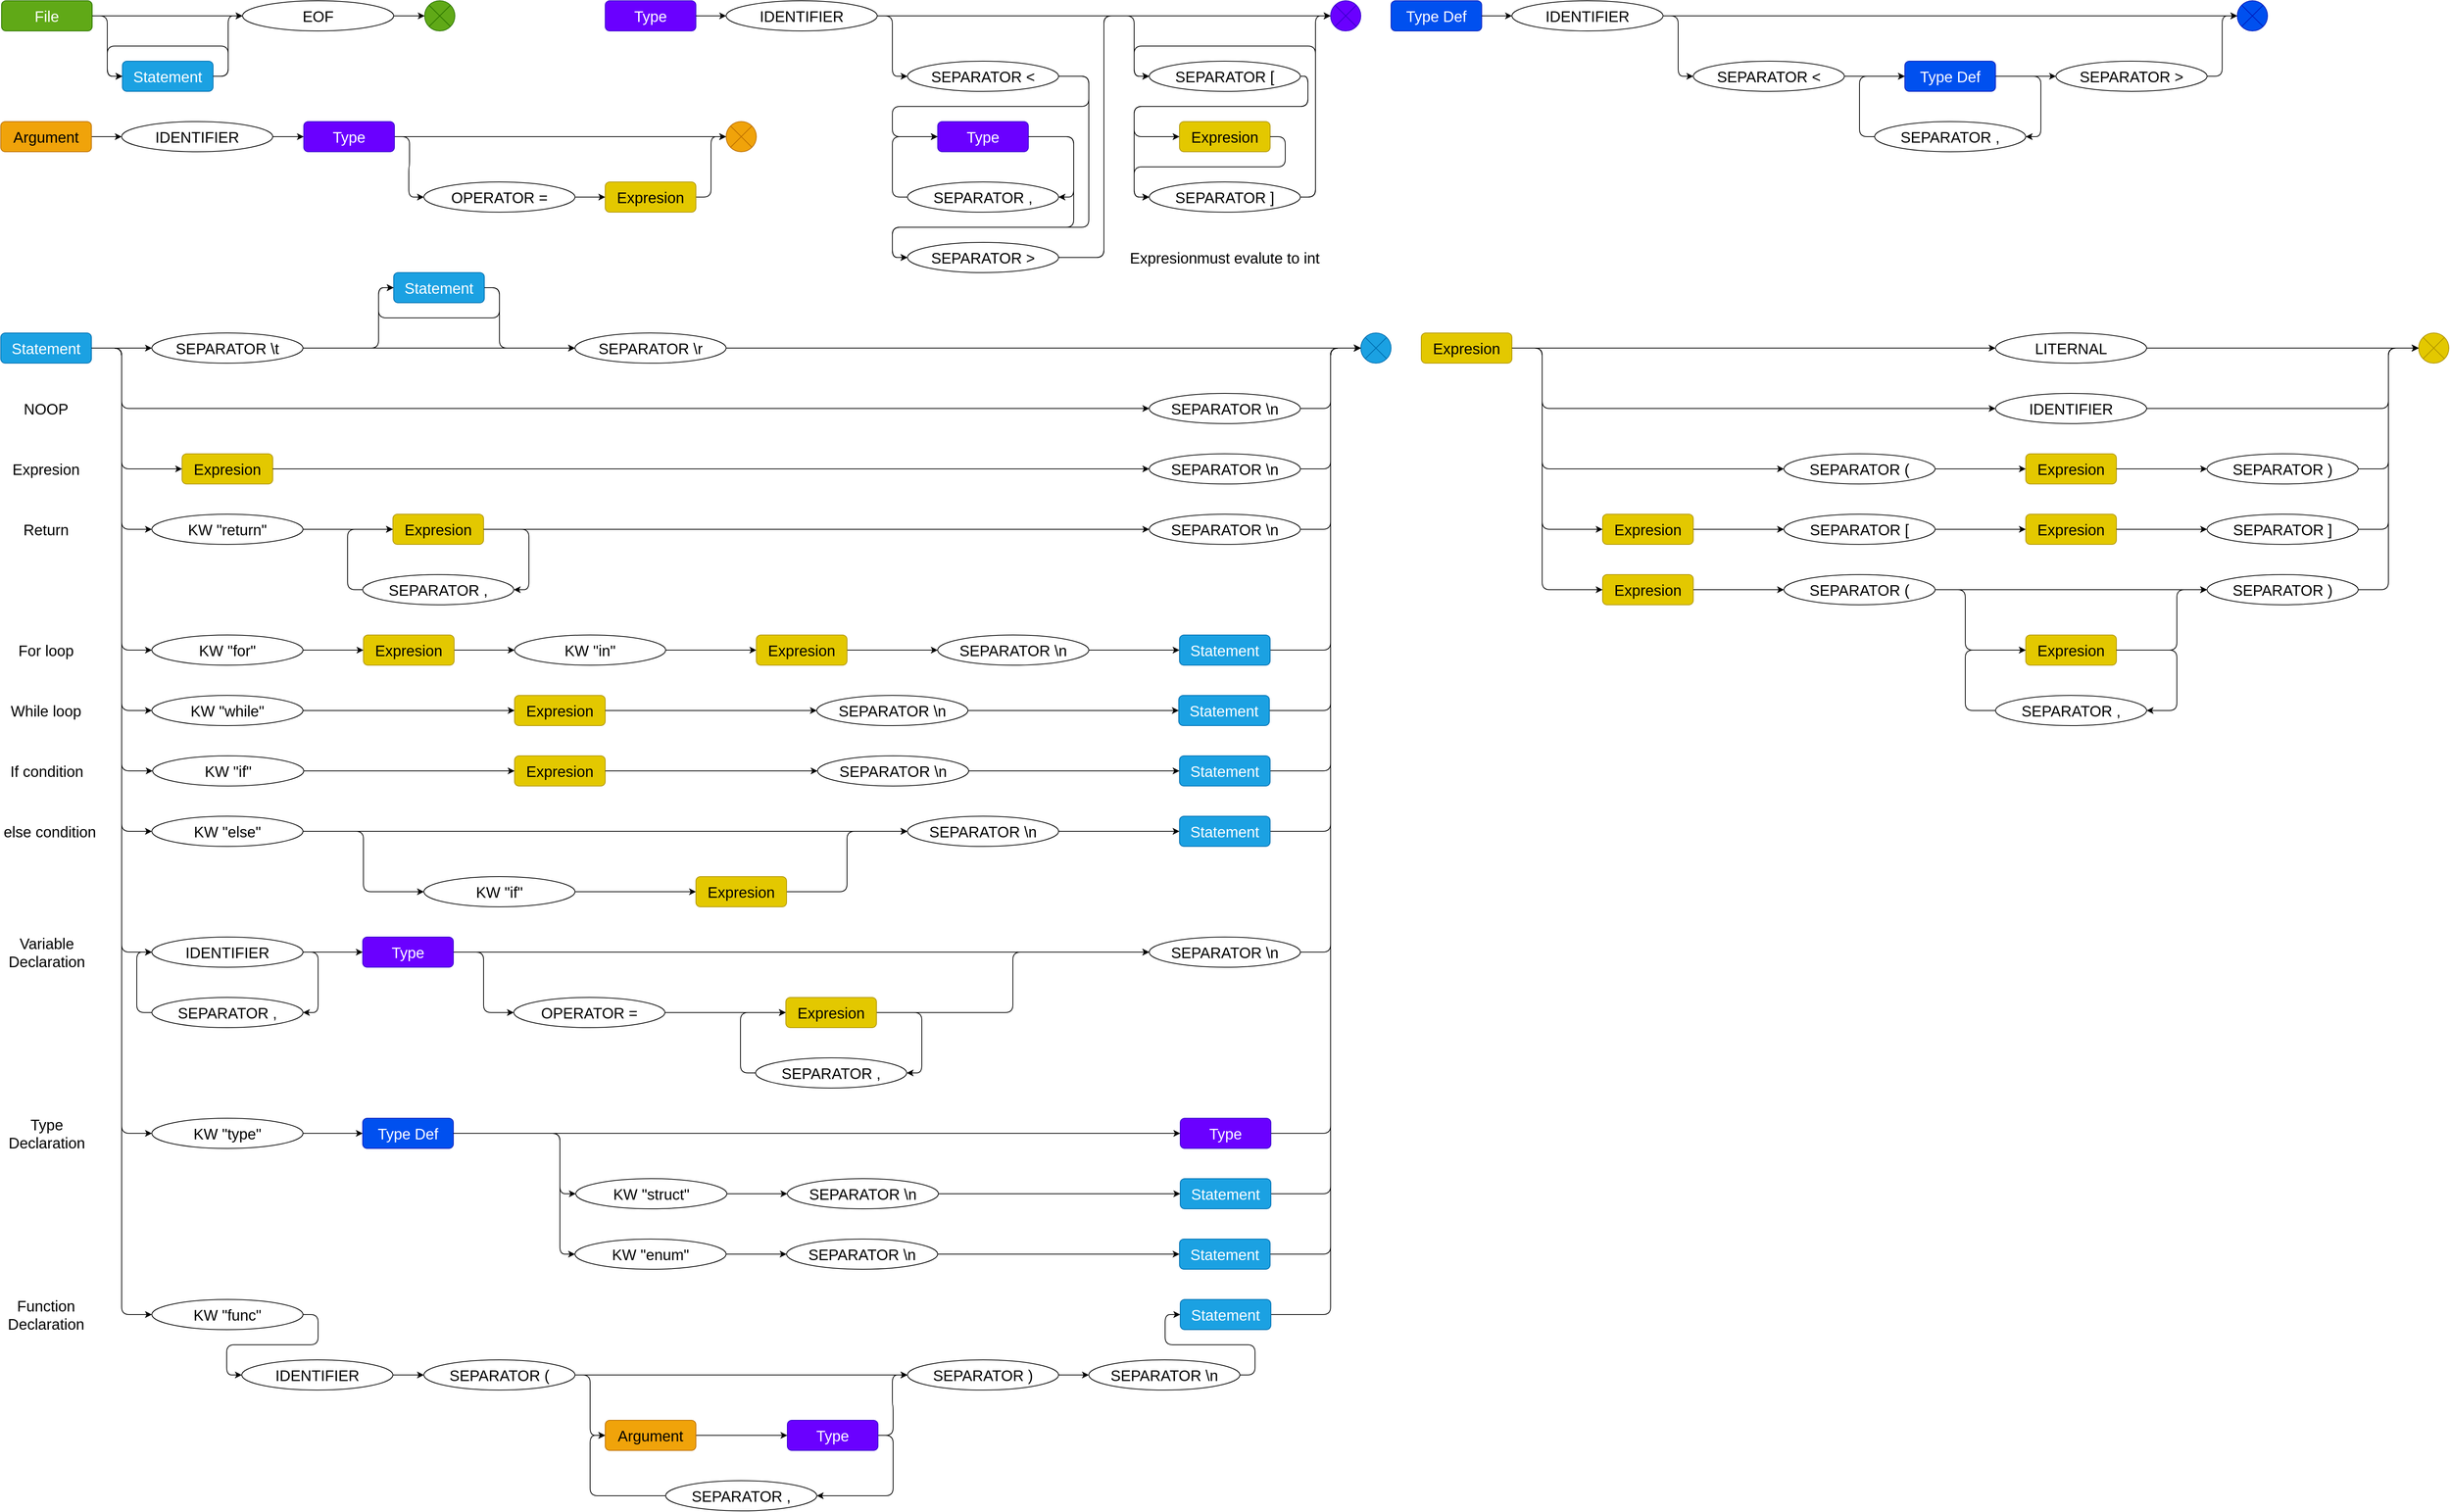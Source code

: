 <mxfile version="15.0.6" type="github">
  <diagram id="C5RBs43oDa-KdzZeNtuy" name="Page-1">
    <mxGraphModel dx="2844" dy="1422" grid="1" gridSize="10" guides="1" tooltips="1" connect="1" arrows="1" fold="1" page="1" pageScale="1" pageWidth="3300" pageHeight="2339" math="0" shadow="0">
      <root>
        <mxCell id="WIyWlLk6GJQsqaUBKTNV-0" />
        <mxCell id="WIyWlLk6GJQsqaUBKTNV-1" parent="WIyWlLk6GJQsqaUBKTNV-0" />
        <mxCell id="eptq68xa7ZWBX_BBv2rk-0" value="&lt;font style=&quot;font-size: 20px&quot;&gt;File&lt;br&gt;&lt;/font&gt;" style="rounded=1;whiteSpace=wrap;html=1;fillColor=#60a917;strokeColor=#2D7600;fontColor=#ffffff;" parent="WIyWlLk6GJQsqaUBKTNV-1" vertex="1">
          <mxGeometry x="1" y="40" width="120" height="40" as="geometry" />
        </mxCell>
        <mxCell id="eptq68xa7ZWBX_BBv2rk-3" value="&lt;font style=&quot;font-size: 20px&quot;&gt;EOF&lt;/font&gt;" style="ellipse;whiteSpace=wrap;html=1;rounded=1;shadow=0;" parent="WIyWlLk6GJQsqaUBKTNV-1" vertex="1">
          <mxGeometry x="320" y="40" width="200" height="40" as="geometry" />
        </mxCell>
        <mxCell id="eptq68xa7ZWBX_BBv2rk-4" value="" style="verticalLabelPosition=bottom;verticalAlign=top;html=1;shape=mxgraph.flowchart.or;rounded=1;shadow=0;fillColor=#60a917;strokeColor=#2D7600;fontColor=#ffffff;" parent="WIyWlLk6GJQsqaUBKTNV-1" vertex="1">
          <mxGeometry x="561" y="40" width="40" height="40" as="geometry" />
        </mxCell>
        <mxCell id="eptq68xa7ZWBX_BBv2rk-5" value="" style="endArrow=classic;html=1;exitX=1;exitY=0.5;exitDx=0;exitDy=0;entryX=0;entryY=0.5;entryDx=0;entryDy=0;entryPerimeter=0;" parent="WIyWlLk6GJQsqaUBKTNV-1" source="eptq68xa7ZWBX_BBv2rk-3" target="eptq68xa7ZWBX_BBv2rk-4" edge="1">
          <mxGeometry width="50" height="50" relative="1" as="geometry">
            <mxPoint x="481.0" y="60" as="sourcePoint" />
            <mxPoint x="151" y="360" as="targetPoint" />
          </mxGeometry>
        </mxCell>
        <mxCell id="eptq68xa7ZWBX_BBv2rk-6" value="Statement" style="rounded=1;whiteSpace=wrap;html=1;shadow=0;fontSize=20;fillColor=#1ba1e2;strokeColor=#006EAF;fontColor=#ffffff;" parent="WIyWlLk6GJQsqaUBKTNV-1" vertex="1">
          <mxGeometry x="161" y="120" width="120" height="40" as="geometry" />
        </mxCell>
        <mxCell id="W2D9iD3aDG1qjdd5zDwE-2" value="" style="endArrow=classic;html=1;entryX=0;entryY=0.5;entryDx=0;entryDy=0;exitX=1;exitY=0.5;exitDx=0;exitDy=0;" parent="WIyWlLk6GJQsqaUBKTNV-1" source="eptq68xa7ZWBX_BBv2rk-0" target="eptq68xa7ZWBX_BBv2rk-3" edge="1">
          <mxGeometry width="50" height="50" relative="1" as="geometry">
            <mxPoint x="71" y="170" as="sourcePoint" />
            <mxPoint x="481.0" y="60" as="targetPoint" />
          </mxGeometry>
        </mxCell>
        <mxCell id="W2D9iD3aDG1qjdd5zDwE-3" value="" style="endArrow=classic;html=1;entryX=0;entryY=0.5;entryDx=0;entryDy=0;exitX=1;exitY=0.5;exitDx=0;exitDy=0;" parent="WIyWlLk6GJQsqaUBKTNV-1" source="eptq68xa7ZWBX_BBv2rk-0" target="eptq68xa7ZWBX_BBv2rk-6" edge="1">
          <mxGeometry width="50" height="50" relative="1" as="geometry">
            <mxPoint x="-39" y="60" as="sourcePoint" />
            <mxPoint x="11" y="10" as="targetPoint" />
            <Array as="points">
              <mxPoint x="141" y="60" />
              <mxPoint x="141" y="140" />
            </Array>
          </mxGeometry>
        </mxCell>
        <mxCell id="W2D9iD3aDG1qjdd5zDwE-4" value="" style="endArrow=classic;html=1;entryX=0;entryY=0.5;entryDx=0;entryDy=0;exitX=1;exitY=0.5;exitDx=0;exitDy=0;" parent="WIyWlLk6GJQsqaUBKTNV-1" source="eptq68xa7ZWBX_BBv2rk-6" target="eptq68xa7ZWBX_BBv2rk-3" edge="1">
          <mxGeometry width="50" height="50" relative="1" as="geometry">
            <mxPoint x="371" y="230" as="sourcePoint" />
            <mxPoint x="431" y="40" as="targetPoint" />
            <Array as="points">
              <mxPoint x="301" y="140" />
              <mxPoint x="301" y="60" />
            </Array>
          </mxGeometry>
        </mxCell>
        <mxCell id="W2D9iD3aDG1qjdd5zDwE-5" value="" style="endArrow=classic;html=1;entryX=0;entryY=0.5;entryDx=0;entryDy=0;" parent="WIyWlLk6GJQsqaUBKTNV-1" target="eptq68xa7ZWBX_BBv2rk-6" edge="1">
          <mxGeometry width="50" height="50" relative="1" as="geometry">
            <mxPoint x="281" y="140" as="sourcePoint" />
            <mxPoint x="331" y="90" as="targetPoint" />
            <Array as="points">
              <mxPoint x="301" y="140" />
              <mxPoint x="301" y="100" />
              <mxPoint x="141" y="100" />
              <mxPoint x="141" y="140" />
            </Array>
          </mxGeometry>
        </mxCell>
        <mxCell id="W2D9iD3aDG1qjdd5zDwE-6" value="Statement" style="rounded=1;whiteSpace=wrap;html=1;shadow=0;fontSize=20;fillColor=#1ba1e2;strokeColor=#006EAF;fontColor=#ffffff;" parent="WIyWlLk6GJQsqaUBKTNV-1" vertex="1">
          <mxGeometry y="480" width="120" height="40" as="geometry" />
        </mxCell>
        <mxCell id="W2D9iD3aDG1qjdd5zDwE-8" value="" style="endArrow=classic;html=1;entryX=0;entryY=0.5;entryDx=0;entryDy=0;" parent="WIyWlLk6GJQsqaUBKTNV-1" target="W2D9iD3aDG1qjdd5zDwE-12" edge="1">
          <mxGeometry width="50" height="50" relative="1" as="geometry">
            <mxPoint x="120" y="500" as="sourcePoint" />
            <mxPoint x="170" y="600" as="targetPoint" />
            <Array as="points">
              <mxPoint x="160" y="500" />
              <mxPoint x="160" y="580" />
            </Array>
          </mxGeometry>
        </mxCell>
        <mxCell id="9GZ1Yu0N2aC2pDtFBeDl-22" style="edgeStyle=orthogonalEdgeStyle;rounded=1;orthogonalLoop=1;jettySize=auto;html=1;exitX=1;exitY=0.5;exitDx=0;exitDy=0;entryX=0;entryY=0.5;entryDx=0;entryDy=0;entryPerimeter=0;" edge="1" parent="WIyWlLk6GJQsqaUBKTNV-1" source="W2D9iD3aDG1qjdd5zDwE-12" target="W2D9iD3aDG1qjdd5zDwE-13">
          <mxGeometry relative="1" as="geometry" />
        </mxCell>
        <mxCell id="W2D9iD3aDG1qjdd5zDwE-12" value="&lt;font style=&quot;font-size: 20px&quot;&gt;SEPARATOR \n&lt;br&gt;&lt;/font&gt;" style="ellipse;whiteSpace=wrap;html=1;rounded=1;shadow=0;" parent="WIyWlLk6GJQsqaUBKTNV-1" vertex="1">
          <mxGeometry x="1520" y="560" width="200" height="40" as="geometry" />
        </mxCell>
        <mxCell id="W2D9iD3aDG1qjdd5zDwE-13" value="" style="verticalLabelPosition=bottom;verticalAlign=top;html=1;shape=mxgraph.flowchart.or;rounded=1;shadow=0;fillColor=#1ba1e2;strokeColor=#006EAF;fontColor=#ffffff;" parent="WIyWlLk6GJQsqaUBKTNV-1" vertex="1">
          <mxGeometry x="1800" y="480" width="40" height="40" as="geometry" />
        </mxCell>
        <mxCell id="W2D9iD3aDG1qjdd5zDwE-16" value="&lt;font style=&quot;font-size: 20px&quot;&gt;NOOP&lt;/font&gt;" style="text;html=1;strokeColor=none;fillColor=none;align=center;verticalAlign=middle;whiteSpace=wrap;rounded=0;" parent="WIyWlLk6GJQsqaUBKTNV-1" vertex="1">
          <mxGeometry y="560" width="120" height="40" as="geometry" />
        </mxCell>
        <mxCell id="W2D9iD3aDG1qjdd5zDwE-17" value="Expresion" style="rounded=1;whiteSpace=wrap;html=1;shadow=0;fontSize=20;fillColor=#e3c800;strokeColor=#B09500;fontColor=#000000;" parent="WIyWlLk6GJQsqaUBKTNV-1" vertex="1">
          <mxGeometry x="240" y="640" width="120" height="40" as="geometry" />
        </mxCell>
        <mxCell id="W2D9iD3aDG1qjdd5zDwE-18" value="" style="endArrow=classic;html=1;exitX=1;exitY=0.5;exitDx=0;exitDy=0;entryX=0;entryY=0.5;entryDx=0;entryDy=0;" parent="WIyWlLk6GJQsqaUBKTNV-1" source="W2D9iD3aDG1qjdd5zDwE-6" target="W2D9iD3aDG1qjdd5zDwE-17" edge="1">
          <mxGeometry width="50" height="50" relative="1" as="geometry">
            <mxPoint x="130" y="510.0" as="sourcePoint" />
            <mxPoint x="238" y="660" as="targetPoint" />
            <Array as="points">
              <mxPoint x="160" y="500" />
              <mxPoint x="160" y="660" />
            </Array>
          </mxGeometry>
        </mxCell>
        <mxCell id="W2D9iD3aDG1qjdd5zDwE-21" value="" style="endArrow=classic;html=1;entryX=0;entryY=0.5;entryDx=0;entryDy=0;exitX=1;exitY=0.5;exitDx=0;exitDy=0;" parent="WIyWlLk6GJQsqaUBKTNV-1" source="W2D9iD3aDG1qjdd5zDwE-17" target="W2D9iD3aDG1qjdd5zDwE-22" edge="1">
          <mxGeometry width="50" height="50" relative="1" as="geometry">
            <mxPoint x="360" y="660" as="sourcePoint" />
            <mxPoint x="440.0" y="660.0" as="targetPoint" />
          </mxGeometry>
        </mxCell>
        <mxCell id="9GZ1Yu0N2aC2pDtFBeDl-24" style="edgeStyle=orthogonalEdgeStyle;rounded=1;orthogonalLoop=1;jettySize=auto;html=1;exitX=1;exitY=0.5;exitDx=0;exitDy=0;entryX=0;entryY=0.5;entryDx=0;entryDy=0;entryPerimeter=0;" edge="1" parent="WIyWlLk6GJQsqaUBKTNV-1" source="W2D9iD3aDG1qjdd5zDwE-22" target="W2D9iD3aDG1qjdd5zDwE-13">
          <mxGeometry relative="1" as="geometry">
            <mxPoint x="1770" y="520" as="targetPoint" />
          </mxGeometry>
        </mxCell>
        <mxCell id="W2D9iD3aDG1qjdd5zDwE-22" value="&lt;font style=&quot;font-size: 20px&quot;&gt;SEPARATOR \n&lt;br&gt;&lt;/font&gt;" style="ellipse;whiteSpace=wrap;html=1;rounded=1;shadow=0;" parent="WIyWlLk6GJQsqaUBKTNV-1" vertex="1">
          <mxGeometry x="1520" y="640" width="200" height="40" as="geometry" />
        </mxCell>
        <mxCell id="W2D9iD3aDG1qjdd5zDwE-26" value="&lt;font style=&quot;font-size: 20px&quot;&gt;Expresion&lt;br&gt;&lt;/font&gt;" style="text;html=1;strokeColor=none;fillColor=none;align=center;verticalAlign=middle;whiteSpace=wrap;rounded=0;" parent="WIyWlLk6GJQsqaUBKTNV-1" vertex="1">
          <mxGeometry y="640" width="120" height="40" as="geometry" />
        </mxCell>
        <mxCell id="9GZ1Yu0N2aC2pDtFBeDl-50" style="edgeStyle=orthogonalEdgeStyle;rounded=1;orthogonalLoop=1;jettySize=auto;html=1;exitX=1;exitY=0.5;exitDx=0;exitDy=0;entryX=1;entryY=0.5;entryDx=0;entryDy=0;" edge="1" parent="WIyWlLk6GJQsqaUBKTNV-1" source="W2D9iD3aDG1qjdd5zDwE-27" target="W2D9iD3aDG1qjdd5zDwE-31">
          <mxGeometry relative="1" as="geometry" />
        </mxCell>
        <mxCell id="W2D9iD3aDG1qjdd5zDwE-27" value="&lt;font style=&quot;font-size: 20px&quot;&gt;IDENTIFIER&lt;br&gt;&lt;/font&gt;" style="ellipse;whiteSpace=wrap;html=1;rounded=1;shadow=0;" parent="WIyWlLk6GJQsqaUBKTNV-1" vertex="1">
          <mxGeometry x="200" y="1280" width="200" height="40" as="geometry" />
        </mxCell>
        <mxCell id="W2D9iD3aDG1qjdd5zDwE-28" value="" style="endArrow=classic;html=1;exitX=1;exitY=0.5;exitDx=0;exitDy=0;entryX=0;entryY=0.5;entryDx=0;entryDy=0;" parent="WIyWlLk6GJQsqaUBKTNV-1" source="W2D9iD3aDG1qjdd5zDwE-6" target="o39637jShlendPbowvlH-39" edge="1">
          <mxGeometry width="50" height="50" relative="1" as="geometry">
            <mxPoint x="25" y="630" as="sourcePoint" />
            <mxPoint x="270" y="1330" as="targetPoint" />
            <Array as="points">
              <mxPoint x="160" y="500" />
              <mxPoint x="160" y="1540" />
            </Array>
          </mxGeometry>
        </mxCell>
        <mxCell id="W2D9iD3aDG1qjdd5zDwE-30" value="" style="endArrow=classic;html=1;exitX=1;exitY=0.5;exitDx=0;exitDy=0;entryX=0;entryY=0.5;entryDx=0;entryDy=0;" parent="WIyWlLk6GJQsqaUBKTNV-1" source="W2D9iD3aDG1qjdd5zDwE-27" target="W2D9iD3aDG1qjdd5zDwE-99" edge="1">
          <mxGeometry width="50" height="50" relative="1" as="geometry">
            <mxPoint x="360" y="1410" as="sourcePoint" />
            <mxPoint x="480" y="1300" as="targetPoint" />
          </mxGeometry>
        </mxCell>
        <mxCell id="9GZ1Yu0N2aC2pDtFBeDl-51" style="edgeStyle=orthogonalEdgeStyle;rounded=1;orthogonalLoop=1;jettySize=auto;html=1;exitX=0;exitY=0.5;exitDx=0;exitDy=0;entryX=0;entryY=0.5;entryDx=0;entryDy=0;" edge="1" parent="WIyWlLk6GJQsqaUBKTNV-1" source="W2D9iD3aDG1qjdd5zDwE-31" target="W2D9iD3aDG1qjdd5zDwE-27">
          <mxGeometry relative="1" as="geometry" />
        </mxCell>
        <mxCell id="W2D9iD3aDG1qjdd5zDwE-31" value="&lt;font style=&quot;font-size: 20px&quot;&gt;SEPARATOR ,&lt;br&gt;&lt;/font&gt;" style="ellipse;whiteSpace=wrap;html=1;rounded=1;shadow=0;" parent="WIyWlLk6GJQsqaUBKTNV-1" vertex="1">
          <mxGeometry x="200" y="1360" width="200" height="40" as="geometry" />
        </mxCell>
        <mxCell id="9GZ1Yu0N2aC2pDtFBeDl-28" style="edgeStyle=orthogonalEdgeStyle;rounded=1;orthogonalLoop=1;jettySize=auto;html=1;entryX=0;entryY=0.5;entryDx=0;entryDy=0;entryPerimeter=0;" edge="1" parent="WIyWlLk6GJQsqaUBKTNV-1" source="W2D9iD3aDG1qjdd5zDwE-48" target="W2D9iD3aDG1qjdd5zDwE-13">
          <mxGeometry relative="1" as="geometry" />
        </mxCell>
        <mxCell id="W2D9iD3aDG1qjdd5zDwE-48" value="&lt;font style=&quot;font-size: 20px&quot;&gt;SEPARATOR \n&lt;br&gt;&lt;/font&gt;" style="ellipse;whiteSpace=wrap;html=1;rounded=1;shadow=0;" parent="WIyWlLk6GJQsqaUBKTNV-1" vertex="1">
          <mxGeometry x="1520" y="1280" width="200" height="40" as="geometry" />
        </mxCell>
        <mxCell id="W2D9iD3aDG1qjdd5zDwE-52" value="" style="endArrow=classic;html=1;exitX=1;exitY=0.5;exitDx=0;exitDy=0;entryX=0;entryY=0.5;entryDx=0;entryDy=0;" parent="WIyWlLk6GJQsqaUBKTNV-1" source="W2D9iD3aDG1qjdd5zDwE-99" target="W2D9iD3aDG1qjdd5zDwE-48" edge="1">
          <mxGeometry width="50" height="50" relative="1" as="geometry">
            <mxPoint x="680" y="1300" as="sourcePoint" />
            <mxPoint x="910" y="1390" as="targetPoint" />
          </mxGeometry>
        </mxCell>
        <mxCell id="9GZ1Yu0N2aC2pDtFBeDl-48" style="edgeStyle=orthogonalEdgeStyle;rounded=1;orthogonalLoop=1;jettySize=auto;html=1;exitX=1;exitY=0.5;exitDx=0;exitDy=0;entryX=0;entryY=0.5;entryDx=0;entryDy=0;" edge="1" parent="WIyWlLk6GJQsqaUBKTNV-1" source="W2D9iD3aDG1qjdd5zDwE-53" target="W2D9iD3aDG1qjdd5zDwE-56">
          <mxGeometry relative="1" as="geometry" />
        </mxCell>
        <mxCell id="W2D9iD3aDG1qjdd5zDwE-53" value="&lt;font style=&quot;font-size: 20px&quot;&gt;OPERATOR =&lt;br&gt;&lt;/font&gt;" style="ellipse;whiteSpace=wrap;html=1;rounded=1;shadow=0;" parent="WIyWlLk6GJQsqaUBKTNV-1" vertex="1">
          <mxGeometry x="679" y="1360" width="200" height="40" as="geometry" />
        </mxCell>
        <mxCell id="9GZ1Yu0N2aC2pDtFBeDl-45" style="edgeStyle=orthogonalEdgeStyle;rounded=1;orthogonalLoop=1;jettySize=auto;html=1;exitX=1;exitY=0.5;exitDx=0;exitDy=0;entryX=0;entryY=0.5;entryDx=0;entryDy=0;" edge="1" parent="WIyWlLk6GJQsqaUBKTNV-1" source="W2D9iD3aDG1qjdd5zDwE-56" target="W2D9iD3aDG1qjdd5zDwE-48">
          <mxGeometry relative="1" as="geometry" />
        </mxCell>
        <mxCell id="9GZ1Yu0N2aC2pDtFBeDl-46" style="edgeStyle=orthogonalEdgeStyle;rounded=1;orthogonalLoop=1;jettySize=auto;html=1;exitX=1;exitY=0.5;exitDx=0;exitDy=0;entryX=1;entryY=0.5;entryDx=0;entryDy=0;" edge="1" parent="WIyWlLk6GJQsqaUBKTNV-1" source="W2D9iD3aDG1qjdd5zDwE-56" target="W2D9iD3aDG1qjdd5zDwE-60">
          <mxGeometry relative="1" as="geometry" />
        </mxCell>
        <mxCell id="W2D9iD3aDG1qjdd5zDwE-56" value="Expresion" style="rounded=1;whiteSpace=wrap;html=1;shadow=0;fontSize=20;fillColor=#e3c800;strokeColor=#B09500;fontColor=#000000;" parent="WIyWlLk6GJQsqaUBKTNV-1" vertex="1">
          <mxGeometry x="1039" y="1360" width="120" height="40" as="geometry" />
        </mxCell>
        <mxCell id="9GZ1Yu0N2aC2pDtFBeDl-47" style="edgeStyle=orthogonalEdgeStyle;rounded=1;orthogonalLoop=1;jettySize=auto;html=1;exitX=0;exitY=0.5;exitDx=0;exitDy=0;entryX=0;entryY=0.5;entryDx=0;entryDy=0;" edge="1" parent="WIyWlLk6GJQsqaUBKTNV-1" source="W2D9iD3aDG1qjdd5zDwE-60" target="W2D9iD3aDG1qjdd5zDwE-56">
          <mxGeometry relative="1" as="geometry" />
        </mxCell>
        <mxCell id="W2D9iD3aDG1qjdd5zDwE-60" value="&lt;font style=&quot;font-size: 20px&quot;&gt;SEPARATOR ,&lt;br&gt;&lt;/font&gt;" style="ellipse;whiteSpace=wrap;html=1;rounded=1;shadow=0;" parent="WIyWlLk6GJQsqaUBKTNV-1" vertex="1">
          <mxGeometry x="999" y="1440" width="200" height="40" as="geometry" />
        </mxCell>
        <mxCell id="W2D9iD3aDG1qjdd5zDwE-64" value="&lt;font style=&quot;font-size: 20px&quot;&gt;Variable Declaration&lt;br&gt;&lt;/font&gt;" style="text;html=1;strokeColor=none;fillColor=none;align=center;verticalAlign=middle;whiteSpace=wrap;rounded=0;" parent="WIyWlLk6GJQsqaUBKTNV-1" vertex="1">
          <mxGeometry x="1" y="1280" width="120" height="40" as="geometry" />
        </mxCell>
        <mxCell id="W2D9iD3aDG1qjdd5zDwE-65" value="&lt;font style=&quot;font-size: 20px&quot;&gt;KW &quot;return&quot;&lt;br&gt;&lt;/font&gt;" style="ellipse;whiteSpace=wrap;html=1;rounded=1;shadow=0;" parent="WIyWlLk6GJQsqaUBKTNV-1" vertex="1">
          <mxGeometry x="200" y="720" width="200" height="40" as="geometry" />
        </mxCell>
        <mxCell id="W2D9iD3aDG1qjdd5zDwE-66" value="" style="endArrow=classic;html=1;exitX=1;exitY=0.5;exitDx=0;exitDy=0;entryX=0;entryY=0.5;entryDx=0;entryDy=0;" parent="WIyWlLk6GJQsqaUBKTNV-1" source="W2D9iD3aDG1qjdd5zDwE-6" target="W2D9iD3aDG1qjdd5zDwE-65" edge="1">
          <mxGeometry width="50" height="50" relative="1" as="geometry">
            <mxPoint x="310" y="520" as="sourcePoint" />
            <mxPoint x="60" y="870" as="targetPoint" />
            <Array as="points">
              <mxPoint x="160" y="500" />
              <mxPoint x="160" y="740" />
            </Array>
          </mxGeometry>
        </mxCell>
        <mxCell id="9GZ1Yu0N2aC2pDtFBeDl-43" style="edgeStyle=orthogonalEdgeStyle;rounded=1;orthogonalLoop=1;jettySize=auto;html=1;exitX=0;exitY=0.5;exitDx=0;exitDy=0;entryX=0;entryY=0.5;entryDx=0;entryDy=0;" edge="1" parent="WIyWlLk6GJQsqaUBKTNV-1" source="W2D9iD3aDG1qjdd5zDwE-67" target="W2D9iD3aDG1qjdd5zDwE-70">
          <mxGeometry relative="1" as="geometry" />
        </mxCell>
        <mxCell id="W2D9iD3aDG1qjdd5zDwE-67" value="&lt;font style=&quot;font-size: 20px&quot;&gt;SEPARATOR ,&lt;br&gt;&lt;/font&gt;" style="ellipse;whiteSpace=wrap;html=1;rounded=1;shadow=0;" parent="WIyWlLk6GJQsqaUBKTNV-1" vertex="1">
          <mxGeometry x="479" y="800" width="200" height="40" as="geometry" />
        </mxCell>
        <mxCell id="9GZ1Yu0N2aC2pDtFBeDl-42" style="edgeStyle=orthogonalEdgeStyle;rounded=1;orthogonalLoop=1;jettySize=auto;html=1;exitX=1;exitY=0.5;exitDx=0;exitDy=0;entryX=1;entryY=0.5;entryDx=0;entryDy=0;" edge="1" parent="WIyWlLk6GJQsqaUBKTNV-1" source="W2D9iD3aDG1qjdd5zDwE-70" target="W2D9iD3aDG1qjdd5zDwE-67">
          <mxGeometry relative="1" as="geometry" />
        </mxCell>
        <mxCell id="W2D9iD3aDG1qjdd5zDwE-70" value="Expresion" style="rounded=1;whiteSpace=wrap;html=1;shadow=0;fontSize=20;fillColor=#e3c800;strokeColor=#B09500;fontColor=#000000;" parent="WIyWlLk6GJQsqaUBKTNV-1" vertex="1">
          <mxGeometry x="519" y="720" width="120" height="40" as="geometry" />
        </mxCell>
        <mxCell id="W2D9iD3aDG1qjdd5zDwE-71" value="" style="endArrow=classic;html=1;exitX=1;exitY=0.5;exitDx=0;exitDy=0;entryX=0;entryY=0.5;entryDx=0;entryDy=0;" parent="WIyWlLk6GJQsqaUBKTNV-1" source="W2D9iD3aDG1qjdd5zDwE-65" target="W2D9iD3aDG1qjdd5zDwE-70" edge="1">
          <mxGeometry width="50" height="50" relative="1" as="geometry">
            <mxPoint x="330" y="680" as="sourcePoint" />
            <mxPoint x="380" y="630" as="targetPoint" />
          </mxGeometry>
        </mxCell>
        <mxCell id="9GZ1Yu0N2aC2pDtFBeDl-25" style="edgeStyle=orthogonalEdgeStyle;rounded=1;orthogonalLoop=1;jettySize=auto;html=1;exitX=1;exitY=0.5;exitDx=0;exitDy=0;entryX=0;entryY=0.5;entryDx=0;entryDy=0;entryPerimeter=0;" edge="1" parent="WIyWlLk6GJQsqaUBKTNV-1" source="W2D9iD3aDG1qjdd5zDwE-72" target="W2D9iD3aDG1qjdd5zDwE-13">
          <mxGeometry relative="1" as="geometry" />
        </mxCell>
        <mxCell id="W2D9iD3aDG1qjdd5zDwE-72" value="&lt;font style=&quot;font-size: 20px&quot;&gt;SEPARATOR \n&lt;br&gt;&lt;/font&gt;" style="ellipse;whiteSpace=wrap;html=1;rounded=1;shadow=0;" parent="WIyWlLk6GJQsqaUBKTNV-1" vertex="1">
          <mxGeometry x="1520" y="720" width="200" height="40" as="geometry" />
        </mxCell>
        <mxCell id="W2D9iD3aDG1qjdd5zDwE-73" value="" style="endArrow=classic;html=1;exitX=1;exitY=0.5;exitDx=0;exitDy=0;entryX=0;entryY=0.5;entryDx=0;entryDy=0;" parent="WIyWlLk6GJQsqaUBKTNV-1" source="W2D9iD3aDG1qjdd5zDwE-70" target="W2D9iD3aDG1qjdd5zDwE-72" edge="1">
          <mxGeometry width="50" height="50" relative="1" as="geometry">
            <mxPoint x="780" y="750" as="sourcePoint" />
            <mxPoint x="830" y="700" as="targetPoint" />
          </mxGeometry>
        </mxCell>
        <mxCell id="W2D9iD3aDG1qjdd5zDwE-75" value="&lt;font style=&quot;font-size: 20px&quot;&gt;Return&lt;br&gt;&lt;/font&gt;" style="text;html=1;strokeColor=none;fillColor=none;align=center;verticalAlign=middle;whiteSpace=wrap;rounded=0;" parent="WIyWlLk6GJQsqaUBKTNV-1" vertex="1">
          <mxGeometry y="720" width="120" height="40" as="geometry" />
        </mxCell>
        <mxCell id="W2D9iD3aDG1qjdd5zDwE-76" value="&lt;font style=&quot;font-size: 20px&quot;&gt;KW &quot;for&quot;&lt;br&gt;&lt;/font&gt;" style="ellipse;whiteSpace=wrap;html=1;rounded=1;shadow=0;" parent="WIyWlLk6GJQsqaUBKTNV-1" vertex="1">
          <mxGeometry x="200" y="880" width="200" height="40" as="geometry" />
        </mxCell>
        <mxCell id="W2D9iD3aDG1qjdd5zDwE-77" value="" style="endArrow=classic;html=1;entryX=0;entryY=0.5;entryDx=0;entryDy=0;exitX=1;exitY=0.5;exitDx=0;exitDy=0;" parent="WIyWlLk6GJQsqaUBKTNV-1" source="W2D9iD3aDG1qjdd5zDwE-6" target="W2D9iD3aDG1qjdd5zDwE-76" edge="1">
          <mxGeometry width="50" height="50" relative="1" as="geometry">
            <mxPoint x="140" y="500" as="sourcePoint" />
            <mxPoint x="120" y="1190" as="targetPoint" />
            <Array as="points">
              <mxPoint x="160" y="500" />
              <mxPoint x="160" y="900" />
            </Array>
          </mxGeometry>
        </mxCell>
        <mxCell id="W2D9iD3aDG1qjdd5zDwE-79" value="" style="endArrow=classic;html=1;exitX=1;exitY=0.5;exitDx=0;exitDy=0;entryX=0;entryY=0.5;entryDx=0;entryDy=0;" parent="WIyWlLk6GJQsqaUBKTNV-1" source="W2D9iD3aDG1qjdd5zDwE-76" target="o39637jShlendPbowvlH-129" edge="1">
          <mxGeometry width="50" height="50" relative="1" as="geometry">
            <mxPoint x="300" y="850" as="sourcePoint" />
            <mxPoint x="440" y="900" as="targetPoint" />
          </mxGeometry>
        </mxCell>
        <mxCell id="9GZ1Yu0N2aC2pDtFBeDl-41" style="edgeStyle=orthogonalEdgeStyle;rounded=1;orthogonalLoop=1;jettySize=auto;html=1;exitX=1;exitY=0.5;exitDx=0;exitDy=0;entryX=0;entryY=0.5;entryDx=0;entryDy=0;" edge="1" parent="WIyWlLk6GJQsqaUBKTNV-1" source="W2D9iD3aDG1qjdd5zDwE-80" target="W2D9iD3aDG1qjdd5zDwE-85">
          <mxGeometry relative="1" as="geometry" />
        </mxCell>
        <mxCell id="W2D9iD3aDG1qjdd5zDwE-80" value="&lt;font style=&quot;font-size: 20px&quot;&gt;KW &quot;in&quot;&lt;br&gt;&lt;/font&gt;" style="ellipse;whiteSpace=wrap;html=1;rounded=1;shadow=0;" parent="WIyWlLk6GJQsqaUBKTNV-1" vertex="1">
          <mxGeometry x="680" y="880" width="200" height="40" as="geometry" />
        </mxCell>
        <mxCell id="W2D9iD3aDG1qjdd5zDwE-81" value="" style="endArrow=classic;html=1;exitX=1;exitY=0.5;exitDx=0;exitDy=0;entryX=0;entryY=0.5;entryDx=0;entryDy=0;" parent="WIyWlLk6GJQsqaUBKTNV-1" source="o39637jShlendPbowvlH-129" target="W2D9iD3aDG1qjdd5zDwE-80" edge="1">
          <mxGeometry width="50" height="50" relative="1" as="geometry">
            <mxPoint x="640" y="900" as="sourcePoint" />
            <mxPoint x="660" y="960" as="targetPoint" />
          </mxGeometry>
        </mxCell>
        <mxCell id="9GZ1Yu0N2aC2pDtFBeDl-33" style="edgeStyle=orthogonalEdgeStyle;rounded=1;orthogonalLoop=1;jettySize=auto;html=1;exitX=1;exitY=0.5;exitDx=0;exitDy=0;entryX=0;entryY=0.5;entryDx=0;entryDy=0;" edge="1" parent="WIyWlLk6GJQsqaUBKTNV-1" source="W2D9iD3aDG1qjdd5zDwE-85" target="W2D9iD3aDG1qjdd5zDwE-110">
          <mxGeometry relative="1" as="geometry" />
        </mxCell>
        <mxCell id="W2D9iD3aDG1qjdd5zDwE-85" value="Expresion" style="rounded=1;whiteSpace=wrap;html=1;shadow=0;fontSize=20;fillColor=#e3c800;strokeColor=#B09500;fontColor=#000000;" parent="WIyWlLk6GJQsqaUBKTNV-1" vertex="1">
          <mxGeometry x="1000" y="880" width="120" height="40" as="geometry" />
        </mxCell>
        <mxCell id="9GZ1Yu0N2aC2pDtFBeDl-49" style="edgeStyle=orthogonalEdgeStyle;rounded=1;orthogonalLoop=1;jettySize=auto;html=1;exitX=1;exitY=0.5;exitDx=0;exitDy=0;entryX=0;entryY=0.5;entryDx=0;entryDy=0;" edge="1" parent="WIyWlLk6GJQsqaUBKTNV-1" source="W2D9iD3aDG1qjdd5zDwE-99" target="W2D9iD3aDG1qjdd5zDwE-53">
          <mxGeometry relative="1" as="geometry" />
        </mxCell>
        <mxCell id="W2D9iD3aDG1qjdd5zDwE-99" value="Type" style="rounded=1;whiteSpace=wrap;html=1;shadow=0;fontSize=20;fillColor=#6a00ff;strokeColor=#3700CC;fontColor=#ffffff;" parent="WIyWlLk6GJQsqaUBKTNV-1" vertex="1">
          <mxGeometry x="479" y="1280" width="120" height="40" as="geometry" />
        </mxCell>
        <mxCell id="W2D9iD3aDG1qjdd5zDwE-100" value="Type" style="rounded=1;whiteSpace=wrap;html=1;shadow=0;fontSize=20;fillColor=#6a00ff;strokeColor=#3700CC;fontColor=#ffffff;" parent="WIyWlLk6GJQsqaUBKTNV-1" vertex="1">
          <mxGeometry x="800" y="40" width="120" height="40" as="geometry" />
        </mxCell>
        <mxCell id="W2D9iD3aDG1qjdd5zDwE-101" value="&lt;font style=&quot;font-size: 20px&quot;&gt;IDENTIFIER&lt;br&gt;&lt;/font&gt;" style="ellipse;whiteSpace=wrap;html=1;rounded=1;shadow=0;" parent="WIyWlLk6GJQsqaUBKTNV-1" vertex="1">
          <mxGeometry x="960" y="40" width="200" height="40" as="geometry" />
        </mxCell>
        <mxCell id="W2D9iD3aDG1qjdd5zDwE-102" value="&lt;font style=&quot;font-size: 20px&quot;&gt;SEPARATOR &amp;lt;&lt;br&gt;&lt;/font&gt;" style="ellipse;whiteSpace=wrap;html=1;rounded=1;shadow=0;" parent="WIyWlLk6GJQsqaUBKTNV-1" vertex="1">
          <mxGeometry x="1200" y="120" width="200" height="40" as="geometry" />
        </mxCell>
        <mxCell id="W2D9iD3aDG1qjdd5zDwE-103" value="&lt;font style=&quot;font-size: 20px&quot;&gt;SEPARATOR &amp;gt;&lt;br&gt;&lt;/font&gt;" style="ellipse;whiteSpace=wrap;html=1;rounded=1;shadow=0;" parent="WIyWlLk6GJQsqaUBKTNV-1" vertex="1">
          <mxGeometry x="1200" y="360" width="200" height="40" as="geometry" />
        </mxCell>
        <mxCell id="W2D9iD3aDG1qjdd5zDwE-105" value="" style="endArrow=classic;html=1;exitX=1;exitY=0.5;exitDx=0;exitDy=0;entryX=0;entryY=0.5;entryDx=0;entryDy=0;" parent="WIyWlLk6GJQsqaUBKTNV-1" source="W2D9iD3aDG1qjdd5zDwE-101" target="W2D9iD3aDG1qjdd5zDwE-102" edge="1">
          <mxGeometry width="50" height="50" relative="1" as="geometry">
            <mxPoint x="1120.0" y="60" as="sourcePoint" />
            <mxPoint x="1119" y="140" as="targetPoint" />
            <Array as="points">
              <mxPoint x="1180" y="60" />
              <mxPoint x="1180" y="140" />
            </Array>
          </mxGeometry>
        </mxCell>
        <mxCell id="9GZ1Yu0N2aC2pDtFBeDl-32" style="edgeStyle=orthogonalEdgeStyle;rounded=1;orthogonalLoop=1;jettySize=auto;html=1;exitX=1;exitY=0.5;exitDx=0;exitDy=0;entryX=0;entryY=0.5;entryDx=0;entryDy=0;" edge="1" parent="WIyWlLk6GJQsqaUBKTNV-1" source="W2D9iD3aDG1qjdd5zDwE-110" target="W2D9iD3aDG1qjdd5zDwE-112">
          <mxGeometry relative="1" as="geometry" />
        </mxCell>
        <mxCell id="W2D9iD3aDG1qjdd5zDwE-110" value="&lt;font style=&quot;font-size: 20px&quot;&gt;SEPARATOR \n&lt;br&gt;&lt;/font&gt;" style="ellipse;whiteSpace=wrap;html=1;rounded=1;shadow=0;" parent="WIyWlLk6GJQsqaUBKTNV-1" vertex="1">
          <mxGeometry x="1240" y="880" width="200" height="40" as="geometry" />
        </mxCell>
        <mxCell id="9GZ1Yu0N2aC2pDtFBeDl-26" style="edgeStyle=orthogonalEdgeStyle;rounded=1;orthogonalLoop=1;jettySize=auto;html=1;exitX=1;exitY=0.5;exitDx=0;exitDy=0;entryX=0;entryY=0.5;entryDx=0;entryDy=0;entryPerimeter=0;" edge="1" parent="WIyWlLk6GJQsqaUBKTNV-1" source="W2D9iD3aDG1qjdd5zDwE-112" target="W2D9iD3aDG1qjdd5zDwE-13">
          <mxGeometry relative="1" as="geometry">
            <Array as="points">
              <mxPoint x="1760" y="900" />
              <mxPoint x="1760" y="500" />
            </Array>
          </mxGeometry>
        </mxCell>
        <mxCell id="W2D9iD3aDG1qjdd5zDwE-112" value="Statement" style="rounded=1;whiteSpace=wrap;html=1;shadow=0;fontSize=20;fillColor=#1ba1e2;strokeColor=#006EAF;fontColor=#ffffff;" parent="WIyWlLk6GJQsqaUBKTNV-1" vertex="1">
          <mxGeometry x="1560" y="880" width="120" height="40" as="geometry" />
        </mxCell>
        <mxCell id="W2D9iD3aDG1qjdd5zDwE-117" value="" style="endArrow=classic;html=1;exitX=1;exitY=0.5;exitDx=0;exitDy=0;entryX=0;entryY=0.5;entryDx=0;entryDy=0;" parent="WIyWlLk6GJQsqaUBKTNV-1" source="W2D9iD3aDG1qjdd5zDwE-100" target="W2D9iD3aDG1qjdd5zDwE-101" edge="1">
          <mxGeometry width="50" height="50" relative="1" as="geometry">
            <mxPoint x="1240" y="150" as="sourcePoint" />
            <mxPoint x="1290" y="100" as="targetPoint" />
          </mxGeometry>
        </mxCell>
        <mxCell id="W2D9iD3aDG1qjdd5zDwE-118" value="" style="verticalLabelPosition=bottom;verticalAlign=top;html=1;shape=mxgraph.flowchart.or;rounded=1;shadow=0;fillColor=#6a00ff;strokeColor=#3700CC;fontColor=#ffffff;" parent="WIyWlLk6GJQsqaUBKTNV-1" vertex="1">
          <mxGeometry x="1760" y="40" width="40" height="40" as="geometry" />
        </mxCell>
        <mxCell id="W2D9iD3aDG1qjdd5zDwE-119" value="" style="endArrow=classic;html=1;exitX=1;exitY=0.5;exitDx=0;exitDy=0;entryX=0;entryY=0.5;entryDx=0;entryDy=0;entryPerimeter=0;" parent="WIyWlLk6GJQsqaUBKTNV-1" source="W2D9iD3aDG1qjdd5zDwE-101" target="W2D9iD3aDG1qjdd5zDwE-118" edge="1">
          <mxGeometry width="50" height="50" relative="1" as="geometry">
            <mxPoint x="1120.0" y="60" as="sourcePoint" />
            <mxPoint x="1299" as="targetPoint" />
          </mxGeometry>
        </mxCell>
        <mxCell id="W2D9iD3aDG1qjdd5zDwE-121" value="" style="endArrow=classic;html=1;exitX=1;exitY=0.5;exitDx=0;exitDy=0;entryX=0;entryY=0.5;entryDx=0;entryDy=0;" parent="WIyWlLk6GJQsqaUBKTNV-1" source="W2D9iD3aDG1qjdd5zDwE-102" target="j2Rq966B7g-fdRecTP09-3" edge="1">
          <mxGeometry width="50" height="50" relative="1" as="geometry">
            <mxPoint x="1500" y="215" as="sourcePoint" />
            <mxPoint x="1500" y="405" as="targetPoint" />
            <Array as="points">
              <mxPoint x="1440" y="140" />
              <mxPoint x="1440" y="180" />
              <mxPoint x="1180" y="180" />
              <mxPoint x="1180" y="220" />
            </Array>
          </mxGeometry>
        </mxCell>
        <mxCell id="W2D9iD3aDG1qjdd5zDwE-127" value="" style="endArrow=classic;html=1;exitX=1;exitY=0.5;exitDx=0;exitDy=0;" parent="WIyWlLk6GJQsqaUBKTNV-1" source="W2D9iD3aDG1qjdd5zDwE-103" edge="1">
          <mxGeometry width="50" height="50" relative="1" as="geometry">
            <mxPoint x="1479" y="150" as="sourcePoint" />
            <mxPoint x="1520" y="140" as="targetPoint" />
            <Array as="points">
              <mxPoint x="1460" y="380" />
              <mxPoint x="1460" y="60" />
              <mxPoint x="1500" y="60" />
              <mxPoint x="1500" y="140" />
            </Array>
          </mxGeometry>
        </mxCell>
        <mxCell id="9GZ1Yu0N2aC2pDtFBeDl-23" style="edgeStyle=orthogonalEdgeStyle;rounded=1;orthogonalLoop=1;jettySize=auto;html=1;exitX=1;exitY=0.5;exitDx=0;exitDy=0;entryX=0;entryY=0.5;entryDx=0;entryDy=0;entryPerimeter=0;" edge="1" parent="WIyWlLk6GJQsqaUBKTNV-1" source="W2D9iD3aDG1qjdd5zDwE-129" target="W2D9iD3aDG1qjdd5zDwE-13">
          <mxGeometry relative="1" as="geometry">
            <mxPoint x="1750" y="490" as="targetPoint" />
          </mxGeometry>
        </mxCell>
        <mxCell id="W2D9iD3aDG1qjdd5zDwE-129" value="&lt;font style=&quot;font-size: 20px&quot;&gt;SEPARATOR \r&lt;br&gt;&lt;/font&gt;" style="ellipse;whiteSpace=wrap;html=1;rounded=1;shadow=0;" parent="WIyWlLk6GJQsqaUBKTNV-1" vertex="1">
          <mxGeometry x="760" y="480" width="200" height="40" as="geometry" />
        </mxCell>
        <mxCell id="W2D9iD3aDG1qjdd5zDwE-130" value="&lt;font style=&quot;font-size: 20px&quot;&gt;SEPARATOR \t&lt;br&gt;&lt;/font&gt;" style="ellipse;whiteSpace=wrap;html=1;rounded=1;shadow=0;" parent="WIyWlLk6GJQsqaUBKTNV-1" vertex="1">
          <mxGeometry x="200" y="480" width="200" height="40" as="geometry" />
        </mxCell>
        <mxCell id="W2D9iD3aDG1qjdd5zDwE-131" value="Statement" style="rounded=1;whiteSpace=wrap;html=1;shadow=0;fontSize=20;fillColor=#1ba1e2;strokeColor=#006EAF;fontColor=#ffffff;" parent="WIyWlLk6GJQsqaUBKTNV-1" vertex="1">
          <mxGeometry x="520" y="400" width="120" height="40" as="geometry" />
        </mxCell>
        <mxCell id="W2D9iD3aDG1qjdd5zDwE-137" value="" style="endArrow=classic;html=1;exitX=1;exitY=0.5;exitDx=0;exitDy=0;entryX=0;entryY=0.5;entryDx=0;entryDy=0;" parent="WIyWlLk6GJQsqaUBKTNV-1" source="W2D9iD3aDG1qjdd5zDwE-6" target="W2D9iD3aDG1qjdd5zDwE-130" edge="1">
          <mxGeometry width="50" height="50" relative="1" as="geometry">
            <mxPoint x="100" y="370" as="sourcePoint" />
            <mxPoint x="150" y="320" as="targetPoint" />
          </mxGeometry>
        </mxCell>
        <mxCell id="W2D9iD3aDG1qjdd5zDwE-138" value="" style="endArrow=classic;html=1;exitX=1;exitY=0.5;exitDx=0;exitDy=0;entryX=0;entryY=0.5;entryDx=0;entryDy=0;" parent="WIyWlLk6GJQsqaUBKTNV-1" source="W2D9iD3aDG1qjdd5zDwE-130" target="W2D9iD3aDG1qjdd5zDwE-129" edge="1">
          <mxGeometry width="50" height="50" relative="1" as="geometry">
            <mxPoint x="400" y="390" as="sourcePoint" />
            <mxPoint x="450" y="340" as="targetPoint" />
          </mxGeometry>
        </mxCell>
        <mxCell id="W2D9iD3aDG1qjdd5zDwE-139" value="" style="endArrow=classic;html=1;exitX=1;exitY=0.5;exitDx=0;exitDy=0;entryX=0;entryY=0.5;entryDx=0;entryDy=0;" parent="WIyWlLk6GJQsqaUBKTNV-1" source="W2D9iD3aDG1qjdd5zDwE-130" target="W2D9iD3aDG1qjdd5zDwE-131" edge="1">
          <mxGeometry width="50" height="50" relative="1" as="geometry">
            <mxPoint x="310" y="340" as="sourcePoint" />
            <mxPoint x="360" y="290" as="targetPoint" />
            <Array as="points">
              <mxPoint x="500" y="500" />
              <mxPoint x="500" y="420" />
            </Array>
          </mxGeometry>
        </mxCell>
        <mxCell id="W2D9iD3aDG1qjdd5zDwE-140" value="" style="endArrow=classic;html=1;exitX=1;exitY=0.5;exitDx=0;exitDy=0;entryX=0;entryY=0.5;entryDx=0;entryDy=0;" parent="WIyWlLk6GJQsqaUBKTNV-1" source="W2D9iD3aDG1qjdd5zDwE-131" target="W2D9iD3aDG1qjdd5zDwE-129" edge="1">
          <mxGeometry width="50" height="50" relative="1" as="geometry">
            <mxPoint x="700" y="350" as="sourcePoint" />
            <mxPoint x="750" y="300" as="targetPoint" />
            <Array as="points">
              <mxPoint x="660" y="420" />
              <mxPoint x="660" y="500" />
            </Array>
          </mxGeometry>
        </mxCell>
        <mxCell id="W2D9iD3aDG1qjdd5zDwE-141" value="" style="endArrow=classic;html=1;exitX=1;exitY=0.5;exitDx=0;exitDy=0;entryX=0;entryY=0.5;entryDx=0;entryDy=0;" parent="WIyWlLk6GJQsqaUBKTNV-1" source="W2D9iD3aDG1qjdd5zDwE-131" target="W2D9iD3aDG1qjdd5zDwE-131" edge="1">
          <mxGeometry width="50" height="50" relative="1" as="geometry">
            <mxPoint x="400" y="380" as="sourcePoint" />
            <mxPoint x="570" y="460" as="targetPoint" />
            <Array as="points">
              <mxPoint x="660" y="420" />
              <mxPoint x="660" y="460" />
              <mxPoint x="500" y="460" />
              <mxPoint x="500" y="420" />
            </Array>
          </mxGeometry>
        </mxCell>
        <mxCell id="j2Rq966B7g-fdRecTP09-0" value="&lt;font style=&quot;font-size: 20px&quot;&gt;SEPARATOR [&lt;br&gt;&lt;/font&gt;" style="ellipse;whiteSpace=wrap;html=1;rounded=1;shadow=0;" parent="WIyWlLk6GJQsqaUBKTNV-1" vertex="1">
          <mxGeometry x="1520" y="120" width="200" height="40" as="geometry" />
        </mxCell>
        <mxCell id="j2Rq966B7g-fdRecTP09-1" value="&lt;font style=&quot;font-size: 20px&quot;&gt;SEPARATOR ]&lt;br&gt;&lt;/font&gt;" style="ellipse;whiteSpace=wrap;html=1;rounded=1;shadow=0;" parent="WIyWlLk6GJQsqaUBKTNV-1" vertex="1">
          <mxGeometry x="1520" y="280" width="200" height="40" as="geometry" />
        </mxCell>
        <mxCell id="j2Rq966B7g-fdRecTP09-2" value="Expresion" style="rounded=1;whiteSpace=wrap;html=1;shadow=0;fontSize=20;fillColor=#e3c800;strokeColor=#B09500;fontColor=#000000;" parent="WIyWlLk6GJQsqaUBKTNV-1" vertex="1">
          <mxGeometry x="1560" y="200" width="120" height="40" as="geometry" />
        </mxCell>
        <mxCell id="j2Rq966B7g-fdRecTP09-3" value="Type" style="rounded=1;whiteSpace=wrap;html=1;shadow=0;fontSize=20;fillColor=#6a00ff;strokeColor=#3700CC;fontColor=#ffffff;" parent="WIyWlLk6GJQsqaUBKTNV-1" vertex="1">
          <mxGeometry x="1240" y="200" width="120" height="40" as="geometry" />
        </mxCell>
        <mxCell id="j2Rq966B7g-fdRecTP09-14" value="" style="endArrow=classic;html=1;exitX=1;exitY=0.5;exitDx=0;exitDy=0;entryX=0;entryY=0.5;entryDx=0;entryDy=0;" parent="WIyWlLk6GJQsqaUBKTNV-1" source="j2Rq966B7g-fdRecTP09-2" target="j2Rq966B7g-fdRecTP09-1" edge="1">
          <mxGeometry width="50" height="50" relative="1" as="geometry">
            <mxPoint x="1410" y="200" as="sourcePoint" />
            <mxPoint x="1450" y="290" as="targetPoint" />
            <Array as="points">
              <mxPoint x="1700" y="220" />
              <mxPoint x="1700" y="260" />
              <mxPoint x="1500" y="260" />
              <mxPoint x="1500" y="300" />
            </Array>
          </mxGeometry>
        </mxCell>
        <mxCell id="j2Rq966B7g-fdRecTP09-13" value="" style="endArrow=classic;html=1;exitX=1;exitY=0.5;exitDx=0;exitDy=0;entryX=0;entryY=0.5;entryDx=0;entryDy=0;" parent="WIyWlLk6GJQsqaUBKTNV-1" source="j2Rq966B7g-fdRecTP09-0" target="j2Rq966B7g-fdRecTP09-1" edge="1">
          <mxGeometry width="50" height="50" relative="1" as="geometry">
            <mxPoint x="1855" y="300" as="sourcePoint" />
            <mxPoint x="1510" y="310" as="targetPoint" />
            <Array as="points">
              <mxPoint x="1730" y="140" />
              <mxPoint x="1730" y="180" />
              <mxPoint x="1500" y="180" />
              <mxPoint x="1500" y="300" />
            </Array>
          </mxGeometry>
        </mxCell>
        <mxCell id="j2Rq966B7g-fdRecTP09-12" value="" style="endArrow=classic;html=1;exitX=1;exitY=0.5;exitDx=0;exitDy=0;entryX=0;entryY=0.5;entryDx=0;entryDy=0;" parent="WIyWlLk6GJQsqaUBKTNV-1" source="j2Rq966B7g-fdRecTP09-0" target="j2Rq966B7g-fdRecTP09-2" edge="1">
          <mxGeometry width="50" height="50" relative="1" as="geometry">
            <mxPoint x="1720" y="170" as="sourcePoint" />
            <mxPoint x="1740" y="230" as="targetPoint" />
            <Array as="points">
              <mxPoint x="1730" y="140" />
              <mxPoint x="1730" y="180" />
              <mxPoint x="1500" y="180" />
              <mxPoint x="1500" y="220" />
            </Array>
          </mxGeometry>
        </mxCell>
        <mxCell id="j2Rq966B7g-fdRecTP09-17" value="" style="endArrow=classic;html=1;exitX=1;exitY=0.5;exitDx=0;exitDy=0;entryX=0;entryY=0.5;entryDx=0;entryDy=0;" parent="WIyWlLk6GJQsqaUBKTNV-1" source="j2Rq966B7g-fdRecTP09-1" target="j2Rq966B7g-fdRecTP09-0" edge="1">
          <mxGeometry width="50" height="50" relative="1" as="geometry">
            <mxPoint x="1760" y="230" as="sourcePoint" />
            <mxPoint x="1520" y="100" as="targetPoint" />
            <Array as="points">
              <mxPoint x="1740" y="300" />
              <mxPoint x="1740" y="100" />
              <mxPoint x="1500" y="100" />
              <mxPoint x="1500" y="140" />
            </Array>
          </mxGeometry>
        </mxCell>
        <mxCell id="j2Rq966B7g-fdRecTP09-18" value="" style="endArrow=classic;html=1;exitX=1;exitY=0.5;exitDx=0;exitDy=0;entryX=0;entryY=0.5;entryDx=0;entryDy=0;entryPerimeter=0;" parent="WIyWlLk6GJQsqaUBKTNV-1" source="j2Rq966B7g-fdRecTP09-1" target="W2D9iD3aDG1qjdd5zDwE-118" edge="1">
          <mxGeometry width="50" height="50" relative="1" as="geometry">
            <mxPoint x="1790" y="210" as="sourcePoint" />
            <mxPoint x="1750" y="110" as="targetPoint" />
            <Array as="points">
              <mxPoint x="1740" y="300" />
              <mxPoint x="1740" y="60" />
              <mxPoint x="1760" y="60" />
            </Array>
          </mxGeometry>
        </mxCell>
        <mxCell id="j2Rq966B7g-fdRecTP09-20" value="&lt;font style=&quot;font-size: 20px&quot;&gt;Expresionmust evalute to int&lt;/font&gt;" style="text;html=1;strokeColor=none;fillColor=none;align=center;verticalAlign=middle;whiteSpace=wrap;rounded=0;" parent="WIyWlLk6GJQsqaUBKTNV-1" vertex="1">
          <mxGeometry x="1480" y="360" width="280" height="40" as="geometry" />
        </mxCell>
        <mxCell id="j2Rq966B7g-fdRecTP09-21" value="&lt;font style=&quot;font-size: 20px&quot;&gt;SEPARATOR ,&lt;br&gt;&lt;/font&gt;" style="ellipse;whiteSpace=wrap;html=1;rounded=1;shadow=0;" parent="WIyWlLk6GJQsqaUBKTNV-1" vertex="1">
          <mxGeometry x="1200" y="280" width="200" height="40" as="geometry" />
        </mxCell>
        <mxCell id="j2Rq966B7g-fdRecTP09-22" value="" style="endArrow=classic;html=1;entryX=0;entryY=0.5;entryDx=0;entryDy=0;exitX=0;exitY=0.5;exitDx=0;exitDy=0;" parent="WIyWlLk6GJQsqaUBKTNV-1" source="j2Rq966B7g-fdRecTP09-21" target="j2Rq966B7g-fdRecTP09-3" edge="1">
          <mxGeometry width="50" height="50" relative="1" as="geometry">
            <mxPoint x="1230" y="250" as="sourcePoint" />
            <mxPoint x="1200" y="300" as="targetPoint" />
            <Array as="points">
              <mxPoint x="1180" y="300" />
              <mxPoint x="1180" y="220" />
            </Array>
          </mxGeometry>
        </mxCell>
        <mxCell id="j2Rq966B7g-fdRecTP09-23" value="" style="endArrow=classic;html=1;entryX=1;entryY=0.5;entryDx=0;entryDy=0;exitX=1;exitY=0.5;exitDx=0;exitDy=0;" parent="WIyWlLk6GJQsqaUBKTNV-1" source="j2Rq966B7g-fdRecTP09-3" target="j2Rq966B7g-fdRecTP09-21" edge="1">
          <mxGeometry width="50" height="50" relative="1" as="geometry">
            <mxPoint x="1360" y="250" as="sourcePoint" />
            <mxPoint x="1110" y="240" as="targetPoint" />
            <Array as="points">
              <mxPoint x="1420" y="220" />
              <mxPoint x="1420" y="300" />
            </Array>
          </mxGeometry>
        </mxCell>
        <mxCell id="W2D9iD3aDG1qjdd5zDwE-120" value="" style="endArrow=classic;html=1;exitX=1;exitY=0.5;exitDx=0;exitDy=0;entryX=0;entryY=0.5;entryDx=0;entryDy=0;" parent="WIyWlLk6GJQsqaUBKTNV-1" source="W2D9iD3aDG1qjdd5zDwE-102" target="W2D9iD3aDG1qjdd5zDwE-103" edge="1">
          <mxGeometry width="50" height="50" relative="1" as="geometry">
            <mxPoint x="989" y="290" as="sourcePoint" />
            <mxPoint x="1200" y="340" as="targetPoint" />
            <Array as="points">
              <mxPoint x="1440" y="140" />
              <mxPoint x="1440" y="340" />
              <mxPoint x="1180" y="340" />
              <mxPoint x="1180" y="380" />
            </Array>
          </mxGeometry>
        </mxCell>
        <mxCell id="j2Rq966B7g-fdRecTP09-30" value="" style="endArrow=classic;html=1;exitX=1;exitY=0.5;exitDx=0;exitDy=0;entryX=0;entryY=0.5;entryDx=0;entryDy=0;" parent="WIyWlLk6GJQsqaUBKTNV-1" source="j2Rq966B7g-fdRecTP09-3" target="W2D9iD3aDG1qjdd5zDwE-103" edge="1">
          <mxGeometry width="50" height="50" relative="1" as="geometry">
            <mxPoint x="1170" y="250" as="sourcePoint" />
            <mxPoint x="1190" y="390" as="targetPoint" />
            <Array as="points">
              <mxPoint x="1420" y="220" />
              <mxPoint x="1420" y="340" />
              <mxPoint x="1180" y="340" />
              <mxPoint x="1180" y="380" />
            </Array>
          </mxGeometry>
        </mxCell>
        <mxCell id="j2Rq966B7g-fdRecTP09-33" value="" style="endArrow=classic;html=1;exitX=1;exitY=0.5;exitDx=0;exitDy=0;entryX=0;entryY=0.5;entryDx=0;entryDy=0;entryPerimeter=0;" parent="WIyWlLk6GJQsqaUBKTNV-1" source="W2D9iD3aDG1qjdd5zDwE-103" target="W2D9iD3aDG1qjdd5zDwE-118" edge="1">
          <mxGeometry width="50" height="50" relative="1" as="geometry">
            <mxPoint x="1380" y="90" as="sourcePoint" />
            <mxPoint x="1430" y="40" as="targetPoint" />
            <Array as="points">
              <mxPoint x="1460" y="380" />
              <mxPoint x="1460" y="60" />
            </Array>
          </mxGeometry>
        </mxCell>
        <mxCell id="j2Rq966B7g-fdRecTP09-34" value="&lt;font style=&quot;font-size: 20px&quot;&gt;For loop&lt;br&gt;&lt;/font&gt;" style="text;html=1;strokeColor=none;fillColor=none;align=center;verticalAlign=middle;whiteSpace=wrap;rounded=0;" parent="WIyWlLk6GJQsqaUBKTNV-1" vertex="1">
          <mxGeometry y="880" width="120" height="40" as="geometry" />
        </mxCell>
        <mxCell id="o39637jShlendPbowvlH-0" value="&lt;font style=&quot;font-size: 20px&quot;&gt;KW &quot;while&quot;&lt;br&gt;&lt;/font&gt;" style="ellipse;whiteSpace=wrap;html=1;rounded=1;shadow=0;" parent="WIyWlLk6GJQsqaUBKTNV-1" vertex="1">
          <mxGeometry x="200" y="960" width="200" height="40" as="geometry" />
        </mxCell>
        <mxCell id="o39637jShlendPbowvlH-1" value="Expresion" style="rounded=1;whiteSpace=wrap;html=1;shadow=0;fontSize=20;fillColor=#e3c800;strokeColor=#B09500;fontColor=#000000;" parent="WIyWlLk6GJQsqaUBKTNV-1" vertex="1">
          <mxGeometry x="680" y="960" width="120" height="40" as="geometry" />
        </mxCell>
        <mxCell id="o39637jShlendPbowvlH-2" value="&lt;font style=&quot;font-size: 20px&quot;&gt;SEPARATOR \n&lt;br&gt;&lt;/font&gt;" style="ellipse;whiteSpace=wrap;html=1;rounded=1;shadow=0;" parent="WIyWlLk6GJQsqaUBKTNV-1" vertex="1">
          <mxGeometry x="1080" y="960" width="200" height="40" as="geometry" />
        </mxCell>
        <mxCell id="9GZ1Yu0N2aC2pDtFBeDl-34" style="edgeStyle=orthogonalEdgeStyle;rounded=1;orthogonalLoop=1;jettySize=auto;html=1;exitX=1;exitY=0.5;exitDx=0;exitDy=0;entryX=0;entryY=0.5;entryDx=0;entryDy=0;entryPerimeter=0;" edge="1" parent="WIyWlLk6GJQsqaUBKTNV-1" source="o39637jShlendPbowvlH-3" target="W2D9iD3aDG1qjdd5zDwE-13">
          <mxGeometry relative="1" as="geometry">
            <Array as="points">
              <mxPoint x="1760" y="980" />
              <mxPoint x="1760" y="500" />
            </Array>
          </mxGeometry>
        </mxCell>
        <mxCell id="o39637jShlendPbowvlH-3" value="Statement" style="rounded=1;whiteSpace=wrap;html=1;shadow=0;fontSize=20;fillColor=#1ba1e2;strokeColor=#006EAF;fontColor=#ffffff;" parent="WIyWlLk6GJQsqaUBKTNV-1" vertex="1">
          <mxGeometry x="1559" y="960" width="120" height="40" as="geometry" />
        </mxCell>
        <mxCell id="o39637jShlendPbowvlH-5" value="&lt;font style=&quot;font-size: 20px&quot;&gt;While&amp;nbsp;loop&lt;br&gt;&lt;/font&gt;" style="text;html=1;strokeColor=none;fillColor=none;align=center;verticalAlign=middle;whiteSpace=wrap;rounded=0;" parent="WIyWlLk6GJQsqaUBKTNV-1" vertex="1">
          <mxGeometry y="960" width="120" height="40" as="geometry" />
        </mxCell>
        <mxCell id="o39637jShlendPbowvlH-6" value="" style="endArrow=classic;html=1;exitX=1;exitY=0.5;exitDx=0;exitDy=0;entryX=0;entryY=0.5;entryDx=0;entryDy=0;" parent="WIyWlLk6GJQsqaUBKTNV-1" source="W2D9iD3aDG1qjdd5zDwE-6" target="o39637jShlendPbowvlH-0" edge="1">
          <mxGeometry width="50" height="50" relative="1" as="geometry">
            <mxPoint x="70" y="870" as="sourcePoint" />
            <mxPoint x="120" y="820" as="targetPoint" />
            <Array as="points">
              <mxPoint x="160" y="500" />
              <mxPoint x="160" y="980" />
            </Array>
          </mxGeometry>
        </mxCell>
        <mxCell id="o39637jShlendPbowvlH-7" value="" style="endArrow=classic;html=1;exitX=1;exitY=0.5;exitDx=0;exitDy=0;entryX=0;entryY=0.5;entryDx=0;entryDy=0;" parent="WIyWlLk6GJQsqaUBKTNV-1" source="o39637jShlendPbowvlH-0" target="o39637jShlendPbowvlH-1" edge="1">
          <mxGeometry width="50" height="50" relative="1" as="geometry">
            <mxPoint x="450" y="1090" as="sourcePoint" />
            <mxPoint x="500" y="1040" as="targetPoint" />
          </mxGeometry>
        </mxCell>
        <mxCell id="o39637jShlendPbowvlH-8" value="" style="endArrow=classic;html=1;exitX=1;exitY=0.5;exitDx=0;exitDy=0;entryX=0;entryY=0.5;entryDx=0;entryDy=0;" parent="WIyWlLk6GJQsqaUBKTNV-1" source="o39637jShlendPbowvlH-1" target="o39637jShlendPbowvlH-2" edge="1">
          <mxGeometry width="50" height="50" relative="1" as="geometry">
            <mxPoint x="740" y="1070" as="sourcePoint" />
            <mxPoint x="790" y="1020" as="targetPoint" />
          </mxGeometry>
        </mxCell>
        <mxCell id="o39637jShlendPbowvlH-9" value="" style="endArrow=classic;html=1;exitX=1;exitY=0.5;exitDx=0;exitDy=0;entryX=0;entryY=0.5;entryDx=0;entryDy=0;" parent="WIyWlLk6GJQsqaUBKTNV-1" source="o39637jShlendPbowvlH-2" target="o39637jShlendPbowvlH-3" edge="1">
          <mxGeometry width="50" height="50" relative="1" as="geometry">
            <mxPoint x="950" y="1070" as="sourcePoint" />
            <mxPoint x="1000" y="1020" as="targetPoint" />
          </mxGeometry>
        </mxCell>
        <mxCell id="o39637jShlendPbowvlH-12" value="&lt;font style=&quot;font-size: 20px&quot;&gt;KW &quot;if&quot;&lt;br&gt;&lt;/font&gt;" style="ellipse;whiteSpace=wrap;html=1;rounded=1;shadow=0;" parent="WIyWlLk6GJQsqaUBKTNV-1" vertex="1">
          <mxGeometry x="201" y="1040" width="200" height="40" as="geometry" />
        </mxCell>
        <mxCell id="o39637jShlendPbowvlH-13" value="Expresion" style="rounded=1;whiteSpace=wrap;html=1;shadow=0;fontSize=20;fillColor=#e3c800;strokeColor=#B09500;fontColor=#000000;" parent="WIyWlLk6GJQsqaUBKTNV-1" vertex="1">
          <mxGeometry x="680" y="1040" width="120" height="40" as="geometry" />
        </mxCell>
        <mxCell id="o39637jShlendPbowvlH-14" value="&lt;font style=&quot;font-size: 20px&quot;&gt;SEPARATOR \n&lt;br&gt;&lt;/font&gt;" style="ellipse;whiteSpace=wrap;html=1;rounded=1;shadow=0;" parent="WIyWlLk6GJQsqaUBKTNV-1" vertex="1">
          <mxGeometry x="1081" y="1040" width="200" height="40" as="geometry" />
        </mxCell>
        <mxCell id="9GZ1Yu0N2aC2pDtFBeDl-35" style="edgeStyle=orthogonalEdgeStyle;rounded=1;orthogonalLoop=1;jettySize=auto;html=1;exitX=1;exitY=0.5;exitDx=0;exitDy=0;entryX=0;entryY=0.5;entryDx=0;entryDy=0;entryPerimeter=0;" edge="1" parent="WIyWlLk6GJQsqaUBKTNV-1" source="o39637jShlendPbowvlH-15" target="W2D9iD3aDG1qjdd5zDwE-13">
          <mxGeometry relative="1" as="geometry">
            <mxPoint x="1810" y="560" as="targetPoint" />
            <Array as="points">
              <mxPoint x="1760" y="1060" />
              <mxPoint x="1760" y="500" />
            </Array>
          </mxGeometry>
        </mxCell>
        <mxCell id="o39637jShlendPbowvlH-15" value="Statement" style="rounded=1;whiteSpace=wrap;html=1;shadow=0;fontSize=20;fillColor=#1ba1e2;strokeColor=#006EAF;fontColor=#ffffff;" parent="WIyWlLk6GJQsqaUBKTNV-1" vertex="1">
          <mxGeometry x="1560" y="1040" width="120" height="40" as="geometry" />
        </mxCell>
        <mxCell id="o39637jShlendPbowvlH-17" value="&lt;font style=&quot;font-size: 20px&quot;&gt;If condition&lt;br&gt;&lt;/font&gt;" style="text;html=1;strokeColor=none;fillColor=none;align=center;verticalAlign=middle;whiteSpace=wrap;rounded=0;" parent="WIyWlLk6GJQsqaUBKTNV-1" vertex="1">
          <mxGeometry x="1" y="1040" width="120" height="40" as="geometry" />
        </mxCell>
        <mxCell id="o39637jShlendPbowvlH-18" value="" style="endArrow=classic;html=1;exitX=1;exitY=0.5;exitDx=0;exitDy=0;entryX=0;entryY=0.5;entryDx=0;entryDy=0;" parent="WIyWlLk6GJQsqaUBKTNV-1" source="o39637jShlendPbowvlH-12" target="o39637jShlendPbowvlH-13" edge="1">
          <mxGeometry width="50" height="50" relative="1" as="geometry">
            <mxPoint x="451" y="1170" as="sourcePoint" />
            <mxPoint x="501" y="1120" as="targetPoint" />
          </mxGeometry>
        </mxCell>
        <mxCell id="o39637jShlendPbowvlH-19" value="" style="endArrow=classic;html=1;exitX=1;exitY=0.5;exitDx=0;exitDy=0;entryX=0;entryY=0.5;entryDx=0;entryDy=0;" parent="WIyWlLk6GJQsqaUBKTNV-1" source="o39637jShlendPbowvlH-13" target="o39637jShlendPbowvlH-14" edge="1">
          <mxGeometry width="50" height="50" relative="1" as="geometry">
            <mxPoint x="741" y="1150" as="sourcePoint" />
            <mxPoint x="791" y="1100" as="targetPoint" />
          </mxGeometry>
        </mxCell>
        <mxCell id="o39637jShlendPbowvlH-20" value="" style="endArrow=classic;html=1;exitX=1;exitY=0.5;exitDx=0;exitDy=0;entryX=0;entryY=0.5;entryDx=0;entryDy=0;" parent="WIyWlLk6GJQsqaUBKTNV-1" source="o39637jShlendPbowvlH-14" target="o39637jShlendPbowvlH-15" edge="1">
          <mxGeometry width="50" height="50" relative="1" as="geometry">
            <mxPoint x="951" y="1150" as="sourcePoint" />
            <mxPoint x="1001" y="1100" as="targetPoint" />
          </mxGeometry>
        </mxCell>
        <mxCell id="o39637jShlendPbowvlH-22" value="" style="endArrow=classic;html=1;exitX=1;exitY=0.5;exitDx=0;exitDy=0;entryX=0;entryY=0.5;entryDx=0;entryDy=0;" parent="WIyWlLk6GJQsqaUBKTNV-1" source="W2D9iD3aDG1qjdd5zDwE-6" target="o39637jShlendPbowvlH-12" edge="1">
          <mxGeometry width="50" height="50" relative="1" as="geometry">
            <mxPoint x="130" y="510" as="sourcePoint" />
            <mxPoint x="210.0" y="1230.0" as="targetPoint" />
            <Array as="points">
              <mxPoint x="160" y="500" />
              <mxPoint x="160" y="1060" />
            </Array>
          </mxGeometry>
        </mxCell>
        <mxCell id="9GZ1Yu0N2aC2pDtFBeDl-37" style="edgeStyle=orthogonalEdgeStyle;rounded=1;orthogonalLoop=1;jettySize=auto;html=1;exitX=1;exitY=0.5;exitDx=0;exitDy=0;entryX=0;entryY=0.5;entryDx=0;entryDy=0;" edge="1" parent="WIyWlLk6GJQsqaUBKTNV-1" source="o39637jShlendPbowvlH-24" target="o39637jShlendPbowvlH-26">
          <mxGeometry relative="1" as="geometry" />
        </mxCell>
        <mxCell id="9GZ1Yu0N2aC2pDtFBeDl-39" style="edgeStyle=orthogonalEdgeStyle;rounded=1;orthogonalLoop=1;jettySize=auto;html=1;exitX=1;exitY=0.5;exitDx=0;exitDy=0;entryX=0;entryY=0.5;entryDx=0;entryDy=0;" edge="1" parent="WIyWlLk6GJQsqaUBKTNV-1" source="o39637jShlendPbowvlH-24" target="o39637jShlendPbowvlH-28">
          <mxGeometry relative="1" as="geometry" />
        </mxCell>
        <mxCell id="o39637jShlendPbowvlH-24" value="&lt;font style=&quot;font-size: 20px&quot;&gt;KW &quot;else&quot;&lt;br&gt;&lt;/font&gt;" style="ellipse;whiteSpace=wrap;html=1;rounded=1;shadow=0;" parent="WIyWlLk6GJQsqaUBKTNV-1" vertex="1">
          <mxGeometry x="200" y="1120" width="200" height="40" as="geometry" />
        </mxCell>
        <mxCell id="o39637jShlendPbowvlH-25" value="" style="endArrow=classic;html=1;exitX=1;exitY=0.5;exitDx=0;exitDy=0;entryX=0;entryY=0.5;entryDx=0;entryDy=0;" parent="WIyWlLk6GJQsqaUBKTNV-1" source="W2D9iD3aDG1qjdd5zDwE-6" target="o39637jShlendPbowvlH-24" edge="1">
          <mxGeometry width="50" height="50" relative="1" as="geometry">
            <mxPoint x="130" y="510" as="sourcePoint" />
            <mxPoint x="211" y="1310.0" as="targetPoint" />
            <Array as="points">
              <mxPoint x="160" y="500" />
              <mxPoint x="160" y="1140" />
            </Array>
          </mxGeometry>
        </mxCell>
        <mxCell id="9GZ1Yu0N2aC2pDtFBeDl-38" style="edgeStyle=orthogonalEdgeStyle;rounded=1;orthogonalLoop=1;jettySize=auto;html=1;exitX=1;exitY=0.5;exitDx=0;exitDy=0;entryX=0;entryY=0.5;entryDx=0;entryDy=0;" edge="1" parent="WIyWlLk6GJQsqaUBKTNV-1" source="o39637jShlendPbowvlH-26" target="o39637jShlendPbowvlH-34">
          <mxGeometry relative="1" as="geometry" />
        </mxCell>
        <mxCell id="o39637jShlendPbowvlH-26" value="&lt;font style=&quot;font-size: 20px&quot;&gt;KW &quot;if&quot;&lt;br&gt;&lt;/font&gt;" style="ellipse;whiteSpace=wrap;html=1;rounded=1;shadow=0;" parent="WIyWlLk6GJQsqaUBKTNV-1" vertex="1">
          <mxGeometry x="560" y="1200" width="200" height="40" as="geometry" />
        </mxCell>
        <mxCell id="9GZ1Yu0N2aC2pDtFBeDl-40" style="edgeStyle=orthogonalEdgeStyle;rounded=1;orthogonalLoop=1;jettySize=auto;html=1;exitX=1;exitY=0.5;exitDx=0;exitDy=0;entryX=0;entryY=0.5;entryDx=0;entryDy=0;" edge="1" parent="WIyWlLk6GJQsqaUBKTNV-1" source="o39637jShlendPbowvlH-28" target="o39637jShlendPbowvlH-31">
          <mxGeometry relative="1" as="geometry" />
        </mxCell>
        <mxCell id="o39637jShlendPbowvlH-28" value="&lt;font style=&quot;font-size: 20px&quot;&gt;SEPARATOR \n&lt;br&gt;&lt;/font&gt;" style="ellipse;whiteSpace=wrap;html=1;rounded=1;shadow=0;" parent="WIyWlLk6GJQsqaUBKTNV-1" vertex="1">
          <mxGeometry x="1200" y="1120" width="200" height="40" as="geometry" />
        </mxCell>
        <mxCell id="9GZ1Yu0N2aC2pDtFBeDl-27" style="edgeStyle=orthogonalEdgeStyle;rounded=1;orthogonalLoop=1;jettySize=auto;html=1;exitX=1;exitY=0.5;exitDx=0;exitDy=0;entryX=0;entryY=0.5;entryDx=0;entryDy=0;entryPerimeter=0;" edge="1" parent="WIyWlLk6GJQsqaUBKTNV-1" source="o39637jShlendPbowvlH-31" target="W2D9iD3aDG1qjdd5zDwE-13">
          <mxGeometry relative="1" as="geometry">
            <Array as="points">
              <mxPoint x="1760" y="1140" />
              <mxPoint x="1760" y="500" />
            </Array>
          </mxGeometry>
        </mxCell>
        <mxCell id="o39637jShlendPbowvlH-31" value="Statement" style="rounded=1;whiteSpace=wrap;html=1;shadow=0;fontSize=20;fillColor=#1ba1e2;strokeColor=#006EAF;fontColor=#ffffff;" parent="WIyWlLk6GJQsqaUBKTNV-1" vertex="1">
          <mxGeometry x="1560" y="1120" width="120" height="40" as="geometry" />
        </mxCell>
        <mxCell id="9GZ1Yu0N2aC2pDtFBeDl-36" style="edgeStyle=orthogonalEdgeStyle;rounded=1;orthogonalLoop=1;jettySize=auto;html=1;exitX=1;exitY=0.5;exitDx=0;exitDy=0;entryX=0;entryY=0.5;entryDx=0;entryDy=0;" edge="1" parent="WIyWlLk6GJQsqaUBKTNV-1" source="o39637jShlendPbowvlH-34" target="o39637jShlendPbowvlH-28">
          <mxGeometry relative="1" as="geometry" />
        </mxCell>
        <mxCell id="o39637jShlendPbowvlH-34" value="Expresion" style="rounded=1;whiteSpace=wrap;html=1;shadow=0;fontSize=20;fillColor=#e3c800;strokeColor=#B09500;fontColor=#000000;" parent="WIyWlLk6GJQsqaUBKTNV-1" vertex="1">
          <mxGeometry x="920" y="1200" width="120" height="40" as="geometry" />
        </mxCell>
        <mxCell id="o39637jShlendPbowvlH-37" value="&lt;font style=&quot;font-size: 20px&quot;&gt;else condition&lt;br&gt;&lt;/font&gt;" style="text;html=1;strokeColor=none;fillColor=none;align=center;verticalAlign=middle;whiteSpace=wrap;rounded=0;" parent="WIyWlLk6GJQsqaUBKTNV-1" vertex="1">
          <mxGeometry y="1120" width="130" height="40" as="geometry" />
        </mxCell>
        <mxCell id="o39637jShlendPbowvlH-38" value="" style="endArrow=classic;html=1;exitX=1;exitY=0.5;exitDx=0;exitDy=0;entryX=0;entryY=0.5;entryDx=0;entryDy=0;" parent="WIyWlLk6GJQsqaUBKTNV-1" source="W2D9iD3aDG1qjdd5zDwE-6" target="W2D9iD3aDG1qjdd5zDwE-27" edge="1">
          <mxGeometry width="50" height="50" relative="1" as="geometry">
            <mxPoint x="120" y="510" as="sourcePoint" />
            <mxPoint x="105" y="870" as="targetPoint" />
            <Array as="points">
              <mxPoint x="160" y="500" />
              <mxPoint x="160" y="1300" />
            </Array>
          </mxGeometry>
        </mxCell>
        <mxCell id="o39637jShlendPbowvlH-39" value="&lt;font style=&quot;font-size: 20px&quot;&gt;KW &quot;type&quot;&lt;br&gt;&lt;/font&gt;" style="ellipse;whiteSpace=wrap;html=1;rounded=1;shadow=0;" parent="WIyWlLk6GJQsqaUBKTNV-1" vertex="1">
          <mxGeometry x="200" y="1520" width="200" height="40" as="geometry" />
        </mxCell>
        <mxCell id="o39637jShlendPbowvlH-41" value="" style="endArrow=classic;html=1;exitX=1;exitY=0.5;exitDx=0;exitDy=0;entryX=0;entryY=0.5;entryDx=0;entryDy=0;" parent="WIyWlLk6GJQsqaUBKTNV-1" source="o39637jShlendPbowvlH-39" target="o39637jShlendPbowvlH-42" edge="1">
          <mxGeometry width="50" height="50" relative="1" as="geometry">
            <mxPoint x="450" y="1450" as="sourcePoint" />
            <mxPoint x="480.0" y="1540" as="targetPoint" />
          </mxGeometry>
        </mxCell>
        <mxCell id="o39637jShlendPbowvlH-42" value="Type Def" style="rounded=1;whiteSpace=wrap;html=1;shadow=0;fontSize=20;fillColor=#0050ef;strokeColor=#001DBC;fontColor=#ffffff;" parent="WIyWlLk6GJQsqaUBKTNV-1" vertex="1">
          <mxGeometry x="479" y="1520" width="120" height="40" as="geometry" />
        </mxCell>
        <mxCell id="o39637jShlendPbowvlH-45" value="Type Def" style="rounded=1;whiteSpace=wrap;html=1;shadow=0;fontSize=20;fillColor=#0050ef;strokeColor=#001DBC;fontColor=#ffffff;" parent="WIyWlLk6GJQsqaUBKTNV-1" vertex="1">
          <mxGeometry x="1840" y="40" width="120" height="40" as="geometry" />
        </mxCell>
        <mxCell id="o39637jShlendPbowvlH-46" value="&lt;font style=&quot;font-size: 20px&quot;&gt;IDENTIFIER&lt;br&gt;&lt;/font&gt;" style="ellipse;whiteSpace=wrap;html=1;rounded=1;shadow=0;" parent="WIyWlLk6GJQsqaUBKTNV-1" vertex="1">
          <mxGeometry x="2000" y="40" width="200" height="40" as="geometry" />
        </mxCell>
        <mxCell id="o39637jShlendPbowvlH-47" value="&lt;font style=&quot;font-size: 20px&quot;&gt;SEPARATOR &amp;lt;&lt;br&gt;&lt;/font&gt;" style="ellipse;whiteSpace=wrap;html=1;rounded=1;shadow=0;" parent="WIyWlLk6GJQsqaUBKTNV-1" vertex="1">
          <mxGeometry x="2240" y="120" width="200" height="40" as="geometry" />
        </mxCell>
        <mxCell id="o39637jShlendPbowvlH-48" value="&lt;font style=&quot;font-size: 20px&quot;&gt;SEPARATOR &amp;gt;&lt;br&gt;&lt;/font&gt;" style="ellipse;whiteSpace=wrap;html=1;rounded=1;shadow=0;" parent="WIyWlLk6GJQsqaUBKTNV-1" vertex="1">
          <mxGeometry x="2720" y="120" width="200" height="40" as="geometry" />
        </mxCell>
        <mxCell id="o39637jShlendPbowvlH-49" value="" style="endArrow=classic;html=1;exitX=1;exitY=0.5;exitDx=0;exitDy=0;entryX=0;entryY=0.5;entryDx=0;entryDy=0;" parent="WIyWlLk6GJQsqaUBKTNV-1" source="o39637jShlendPbowvlH-46" target="o39637jShlendPbowvlH-47" edge="1">
          <mxGeometry width="50" height="50" relative="1" as="geometry">
            <mxPoint x="2160.0" y="60" as="sourcePoint" />
            <mxPoint x="2159" y="140" as="targetPoint" />
            <Array as="points">
              <mxPoint x="2220" y="60" />
              <mxPoint x="2220" y="140" />
            </Array>
          </mxGeometry>
        </mxCell>
        <mxCell id="o39637jShlendPbowvlH-50" value="" style="endArrow=classic;html=1;exitX=1;exitY=0.5;exitDx=0;exitDy=0;entryX=0;entryY=0.5;entryDx=0;entryDy=0;" parent="WIyWlLk6GJQsqaUBKTNV-1" source="o39637jShlendPbowvlH-45" target="o39637jShlendPbowvlH-46" edge="1">
          <mxGeometry width="50" height="50" relative="1" as="geometry">
            <mxPoint x="2280" y="150" as="sourcePoint" />
            <mxPoint x="2330" y="100" as="targetPoint" />
          </mxGeometry>
        </mxCell>
        <mxCell id="o39637jShlendPbowvlH-51" value="" style="verticalLabelPosition=bottom;verticalAlign=top;html=1;shape=mxgraph.flowchart.or;rounded=1;shadow=0;fillColor=#0050ef;strokeColor=#001DBC;fontColor=#ffffff;" parent="WIyWlLk6GJQsqaUBKTNV-1" vertex="1">
          <mxGeometry x="2960" y="40" width="40" height="40" as="geometry" />
        </mxCell>
        <mxCell id="o39637jShlendPbowvlH-52" value="" style="endArrow=classic;html=1;exitX=1;exitY=0.5;exitDx=0;exitDy=0;entryX=0;entryY=0.5;entryDx=0;entryDy=0;entryPerimeter=0;" parent="WIyWlLk6GJQsqaUBKTNV-1" source="o39637jShlendPbowvlH-46" target="o39637jShlendPbowvlH-51" edge="1">
          <mxGeometry width="50" height="50" relative="1" as="geometry">
            <mxPoint x="2160.0" y="60" as="sourcePoint" />
            <mxPoint x="2339" as="targetPoint" />
          </mxGeometry>
        </mxCell>
        <mxCell id="o39637jShlendPbowvlH-53" value="" style="endArrow=classic;html=1;exitX=1;exitY=0.5;exitDx=0;exitDy=0;entryX=0;entryY=0.5;entryDx=0;entryDy=0;" parent="WIyWlLk6GJQsqaUBKTNV-1" source="o39637jShlendPbowvlH-47" target="o39637jShlendPbowvlH-58" edge="1">
          <mxGeometry width="50" height="50" relative="1" as="geometry">
            <mxPoint x="2780" y="215" as="sourcePoint" />
            <mxPoint x="2780" y="405" as="targetPoint" />
            <Array as="points" />
          </mxGeometry>
        </mxCell>
        <mxCell id="o39637jShlendPbowvlH-58" value="Type Def" style="rounded=1;whiteSpace=wrap;html=1;shadow=0;fontSize=20;fillColor=#0050ef;strokeColor=#001DBC;fontColor=#ffffff;" parent="WIyWlLk6GJQsqaUBKTNV-1" vertex="1">
          <mxGeometry x="2520" y="120" width="120" height="40" as="geometry" />
        </mxCell>
        <mxCell id="o39637jShlendPbowvlH-65" value="&lt;font style=&quot;font-size: 20px&quot;&gt;SEPARATOR ,&lt;br&gt;&lt;/font&gt;" style="ellipse;whiteSpace=wrap;html=1;rounded=1;shadow=0;" parent="WIyWlLk6GJQsqaUBKTNV-1" vertex="1">
          <mxGeometry x="2480" y="200" width="200" height="40" as="geometry" />
        </mxCell>
        <mxCell id="o39637jShlendPbowvlH-66" value="" style="endArrow=classic;html=1;entryX=0;entryY=0.5;entryDx=0;entryDy=0;exitX=0;exitY=0.5;exitDx=0;exitDy=0;" parent="WIyWlLk6GJQsqaUBKTNV-1" source="o39637jShlendPbowvlH-65" target="o39637jShlendPbowvlH-58" edge="1">
          <mxGeometry width="50" height="50" relative="1" as="geometry">
            <mxPoint x="2510" y="170" as="sourcePoint" />
            <mxPoint x="2480" y="220" as="targetPoint" />
            <Array as="points">
              <mxPoint x="2460" y="220" />
              <mxPoint x="2460" y="140" />
            </Array>
          </mxGeometry>
        </mxCell>
        <mxCell id="o39637jShlendPbowvlH-67" value="" style="endArrow=classic;html=1;entryX=1;entryY=0.5;entryDx=0;entryDy=0;exitX=1;exitY=0.5;exitDx=0;exitDy=0;" parent="WIyWlLk6GJQsqaUBKTNV-1" source="o39637jShlendPbowvlH-58" target="o39637jShlendPbowvlH-65" edge="1">
          <mxGeometry width="50" height="50" relative="1" as="geometry">
            <mxPoint x="2640" y="170" as="sourcePoint" />
            <mxPoint x="2390" y="160" as="targetPoint" />
            <Array as="points">
              <mxPoint x="2700" y="140" />
              <mxPoint x="2700" y="220" />
            </Array>
          </mxGeometry>
        </mxCell>
        <mxCell id="o39637jShlendPbowvlH-69" value="" style="endArrow=classic;html=1;exitX=1;exitY=0.5;exitDx=0;exitDy=0;entryX=0;entryY=0.5;entryDx=0;entryDy=0;" parent="WIyWlLk6GJQsqaUBKTNV-1" source="o39637jShlendPbowvlH-58" target="o39637jShlendPbowvlH-48" edge="1">
          <mxGeometry width="50" height="50" relative="1" as="geometry">
            <mxPoint x="2450" y="250" as="sourcePoint" />
            <mxPoint x="2480.0" y="380" as="targetPoint" />
            <Array as="points" />
          </mxGeometry>
        </mxCell>
        <mxCell id="o39637jShlendPbowvlH-70" value="" style="endArrow=classic;html=1;exitX=1;exitY=0.5;exitDx=0;exitDy=0;entryX=0;entryY=0.5;entryDx=0;entryDy=0;entryPerimeter=0;" parent="WIyWlLk6GJQsqaUBKTNV-1" source="o39637jShlendPbowvlH-48" target="o39637jShlendPbowvlH-51" edge="1">
          <mxGeometry width="50" height="50" relative="1" as="geometry">
            <mxPoint x="2420" y="90" as="sourcePoint" />
            <mxPoint x="2470" y="40" as="targetPoint" />
            <Array as="points">
              <mxPoint x="2940" y="140" />
              <mxPoint x="2940" y="60" />
            </Array>
          </mxGeometry>
        </mxCell>
        <mxCell id="o39637jShlendPbowvlH-71" value="&lt;font style=&quot;font-size: 20px&quot;&gt;Type Declaration&lt;br&gt;&lt;/font&gt;" style="text;html=1;strokeColor=none;fillColor=none;align=center;verticalAlign=middle;whiteSpace=wrap;rounded=0;" parent="WIyWlLk6GJQsqaUBKTNV-1" vertex="1">
          <mxGeometry x="1" y="1520" width="120" height="40" as="geometry" />
        </mxCell>
        <mxCell id="9GZ1Yu0N2aC2pDtFBeDl-44" style="edgeStyle=orthogonalEdgeStyle;rounded=1;orthogonalLoop=1;jettySize=auto;html=1;exitX=1;exitY=0.5;exitDx=0;exitDy=0;entryX=0;entryY=0.5;entryDx=0;entryDy=0;entryPerimeter=0;" edge="1" parent="WIyWlLk6GJQsqaUBKTNV-1" source="o39637jShlendPbowvlH-72" target="W2D9iD3aDG1qjdd5zDwE-13">
          <mxGeometry relative="1" as="geometry">
            <Array as="points">
              <mxPoint x="1760" y="1540" />
              <mxPoint x="1760" y="500" />
            </Array>
          </mxGeometry>
        </mxCell>
        <mxCell id="o39637jShlendPbowvlH-72" value="Type" style="rounded=1;whiteSpace=wrap;html=1;shadow=0;fontSize=20;fillColor=#6a00ff;strokeColor=#3700CC;fontColor=#ffffff;" parent="WIyWlLk6GJQsqaUBKTNV-1" vertex="1">
          <mxGeometry x="1561" y="1520" width="120" height="40" as="geometry" />
        </mxCell>
        <mxCell id="o39637jShlendPbowvlH-73" value="" style="endArrow=classic;html=1;exitX=1;exitY=0.5;exitDx=0;exitDy=0;entryX=0;entryY=0.5;entryDx=0;entryDy=0;" parent="WIyWlLk6GJQsqaUBKTNV-1" source="o39637jShlendPbowvlH-42" target="o39637jShlendPbowvlH-72" edge="1">
          <mxGeometry width="50" height="50" relative="1" as="geometry">
            <mxPoint x="610.0" y="1640" as="sourcePoint" />
            <mxPoint x="770" y="1570" as="targetPoint" />
          </mxGeometry>
        </mxCell>
        <mxCell id="o39637jShlendPbowvlH-76" value="&lt;font style=&quot;font-size: 20px&quot;&gt;KW &quot;struct&quot;&lt;br&gt;&lt;/font&gt;" style="ellipse;whiteSpace=wrap;html=1;rounded=1;shadow=0;" parent="WIyWlLk6GJQsqaUBKTNV-1" vertex="1">
          <mxGeometry x="761" y="1600" width="200" height="40" as="geometry" />
        </mxCell>
        <mxCell id="o39637jShlendPbowvlH-77" value="" style="endArrow=classic;html=1;entryX=0;entryY=0.5;entryDx=0;entryDy=0;exitX=1;exitY=0.5;exitDx=0;exitDy=0;" parent="WIyWlLk6GJQsqaUBKTNV-1" source="o39637jShlendPbowvlH-42" target="o39637jShlendPbowvlH-76" edge="1">
          <mxGeometry width="50" height="50" relative="1" as="geometry">
            <mxPoint x="670" y="1570" as="sourcePoint" />
            <mxPoint x="641" y="1720" as="targetPoint" />
            <Array as="points">
              <mxPoint x="740" y="1540" />
              <mxPoint x="740" y="1620" />
            </Array>
          </mxGeometry>
        </mxCell>
        <mxCell id="o39637jShlendPbowvlH-79" value="&lt;font style=&quot;font-size: 20px&quot;&gt;SEPARATOR \n&lt;br&gt;&lt;/font&gt;" style="ellipse;whiteSpace=wrap;html=1;rounded=1;shadow=0;" parent="WIyWlLk6GJQsqaUBKTNV-1" vertex="1">
          <mxGeometry x="1041" y="1600" width="200" height="40" as="geometry" />
        </mxCell>
        <mxCell id="o39637jShlendPbowvlH-80" value="" style="endArrow=classic;html=1;exitX=1;exitY=0.5;exitDx=0;exitDy=0;entryX=0;entryY=0.5;entryDx=0;entryDy=0;" parent="WIyWlLk6GJQsqaUBKTNV-1" source="o39637jShlendPbowvlH-76" target="o39637jShlendPbowvlH-79" edge="1">
          <mxGeometry width="50" height="50" relative="1" as="geometry">
            <mxPoint x="980" y="1610" as="sourcePoint" />
            <mxPoint x="1030" y="1560" as="targetPoint" />
            <Array as="points" />
          </mxGeometry>
        </mxCell>
        <mxCell id="9GZ1Yu0N2aC2pDtFBeDl-30" style="edgeStyle=orthogonalEdgeStyle;rounded=1;orthogonalLoop=1;jettySize=auto;html=1;exitX=1;exitY=0.5;exitDx=0;exitDy=0;entryX=0;entryY=0.5;entryDx=0;entryDy=0;entryPerimeter=0;" edge="1" parent="WIyWlLk6GJQsqaUBKTNV-1" source="o39637jShlendPbowvlH-85" target="W2D9iD3aDG1qjdd5zDwE-13">
          <mxGeometry relative="1" as="geometry">
            <mxPoint x="1770" y="530" as="targetPoint" />
            <Array as="points">
              <mxPoint x="1760" y="1620" />
              <mxPoint x="1760" y="500" />
            </Array>
          </mxGeometry>
        </mxCell>
        <mxCell id="o39637jShlendPbowvlH-85" value="Statement" style="rounded=1;whiteSpace=wrap;html=1;shadow=0;fontSize=20;fillColor=#1ba1e2;strokeColor=#006EAF;fontColor=#ffffff;" parent="WIyWlLk6GJQsqaUBKTNV-1" vertex="1">
          <mxGeometry x="1561" y="1600" width="120" height="40" as="geometry" />
        </mxCell>
        <mxCell id="o39637jShlendPbowvlH-86" value="" style="endArrow=classic;html=1;exitX=1;exitY=0.5;exitDx=0;exitDy=0;entryX=0;entryY=0.5;entryDx=0;entryDy=0;" parent="WIyWlLk6GJQsqaUBKTNV-1" source="o39637jShlendPbowvlH-79" target="o39637jShlendPbowvlH-85" edge="1">
          <mxGeometry width="50" height="50" relative="1" as="geometry">
            <mxPoint x="1741" y="1620" as="sourcePoint" />
            <mxPoint x="1791" y="1570" as="targetPoint" />
          </mxGeometry>
        </mxCell>
        <mxCell id="o39637jShlendPbowvlH-89" value="&lt;font style=&quot;font-size: 20px&quot;&gt;KW &quot;enum&quot;&lt;br&gt;&lt;/font&gt;" style="ellipse;whiteSpace=wrap;html=1;rounded=1;shadow=0;" parent="WIyWlLk6GJQsqaUBKTNV-1" vertex="1">
          <mxGeometry x="760" y="1680" width="200" height="40" as="geometry" />
        </mxCell>
        <mxCell id="o39637jShlendPbowvlH-90" value="&lt;font style=&quot;font-size: 20px&quot;&gt;SEPARATOR \n&lt;br&gt;&lt;/font&gt;" style="ellipse;whiteSpace=wrap;html=1;rounded=1;shadow=0;" parent="WIyWlLk6GJQsqaUBKTNV-1" vertex="1">
          <mxGeometry x="1040" y="1680" width="200" height="40" as="geometry" />
        </mxCell>
        <mxCell id="o39637jShlendPbowvlH-91" value="" style="endArrow=classic;html=1;exitX=1;exitY=0.5;exitDx=0;exitDy=0;entryX=0;entryY=0.5;entryDx=0;entryDy=0;" parent="WIyWlLk6GJQsqaUBKTNV-1" source="o39637jShlendPbowvlH-89" target="o39637jShlendPbowvlH-90" edge="1">
          <mxGeometry width="50" height="50" relative="1" as="geometry">
            <mxPoint x="979" y="1690" as="sourcePoint" />
            <mxPoint x="1029" y="1640" as="targetPoint" />
            <Array as="points" />
          </mxGeometry>
        </mxCell>
        <mxCell id="9GZ1Yu0N2aC2pDtFBeDl-29" style="edgeStyle=orthogonalEdgeStyle;rounded=1;orthogonalLoop=1;jettySize=auto;html=1;entryX=0;entryY=0.5;entryDx=0;entryDy=0;entryPerimeter=0;" edge="1" parent="WIyWlLk6GJQsqaUBKTNV-1" source="o39637jShlendPbowvlH-92" target="W2D9iD3aDG1qjdd5zDwE-13">
          <mxGeometry relative="1" as="geometry">
            <Array as="points">
              <mxPoint x="1760" y="1700" />
              <mxPoint x="1760" y="500" />
            </Array>
          </mxGeometry>
        </mxCell>
        <mxCell id="o39637jShlendPbowvlH-92" value="Statement" style="rounded=1;whiteSpace=wrap;html=1;shadow=0;fontSize=20;fillColor=#1ba1e2;strokeColor=#006EAF;fontColor=#ffffff;" parent="WIyWlLk6GJQsqaUBKTNV-1" vertex="1">
          <mxGeometry x="1560" y="1680" width="120" height="40" as="geometry" />
        </mxCell>
        <mxCell id="o39637jShlendPbowvlH-93" value="" style="endArrow=classic;html=1;exitX=1;exitY=0.5;exitDx=0;exitDy=0;entryX=0;entryY=0.5;entryDx=0;entryDy=0;" parent="WIyWlLk6GJQsqaUBKTNV-1" source="o39637jShlendPbowvlH-90" target="o39637jShlendPbowvlH-92" edge="1">
          <mxGeometry width="50" height="50" relative="1" as="geometry">
            <mxPoint x="1740" y="1700" as="sourcePoint" />
            <mxPoint x="1790" y="1650" as="targetPoint" />
          </mxGeometry>
        </mxCell>
        <mxCell id="o39637jShlendPbowvlH-94" value="" style="endArrow=classic;html=1;exitX=1;exitY=0.5;exitDx=0;exitDy=0;entryX=0;entryY=0.5;entryDx=0;entryDy=0;" parent="WIyWlLk6GJQsqaUBKTNV-1" source="o39637jShlendPbowvlH-42" target="o39637jShlendPbowvlH-89" edge="1">
          <mxGeometry width="50" height="50" relative="1" as="geometry">
            <mxPoint x="670" y="1760" as="sourcePoint" />
            <mxPoint x="720" y="1710" as="targetPoint" />
            <Array as="points">
              <mxPoint x="740" y="1540" />
              <mxPoint x="740" y="1700" />
            </Array>
          </mxGeometry>
        </mxCell>
        <mxCell id="9GZ1Yu0N2aC2pDtFBeDl-62" style="edgeStyle=orthogonalEdgeStyle;rounded=1;orthogonalLoop=1;jettySize=auto;html=1;exitX=1;exitY=0.5;exitDx=0;exitDy=0;entryX=0;entryY=0.5;entryDx=0;entryDy=0;" edge="1" parent="WIyWlLk6GJQsqaUBKTNV-1" source="o39637jShlendPbowvlH-96" target="o39637jShlendPbowvlH-99">
          <mxGeometry relative="1" as="geometry" />
        </mxCell>
        <mxCell id="o39637jShlendPbowvlH-96" value="&lt;font style=&quot;font-size: 20px&quot;&gt;KW &quot;func&quot;&lt;br&gt;&lt;/font&gt;" style="ellipse;whiteSpace=wrap;html=1;rounded=1;shadow=0;" parent="WIyWlLk6GJQsqaUBKTNV-1" vertex="1">
          <mxGeometry x="200" y="1760" width="200" height="40" as="geometry" />
        </mxCell>
        <mxCell id="o39637jShlendPbowvlH-97" value="&lt;font style=&quot;font-size: 20px&quot;&gt;Function Declaration&lt;br&gt;&lt;/font&gt;" style="text;html=1;strokeColor=none;fillColor=none;align=center;verticalAlign=middle;whiteSpace=wrap;rounded=0;" parent="WIyWlLk6GJQsqaUBKTNV-1" vertex="1">
          <mxGeometry y="1760" width="120" height="40" as="geometry" />
        </mxCell>
        <mxCell id="o39637jShlendPbowvlH-98" value="" style="endArrow=classic;html=1;exitX=1;exitY=0.5;exitDx=0;exitDy=0;entryX=0;entryY=0.5;entryDx=0;entryDy=0;" parent="WIyWlLk6GJQsqaUBKTNV-1" source="W2D9iD3aDG1qjdd5zDwE-6" target="o39637jShlendPbowvlH-96" edge="1">
          <mxGeometry width="50" height="50" relative="1" as="geometry">
            <mxPoint x="130" y="510" as="sourcePoint" />
            <mxPoint x="210" y="1550" as="targetPoint" />
            <Array as="points">
              <mxPoint x="160" y="500" />
              <mxPoint x="160" y="1780" />
            </Array>
          </mxGeometry>
        </mxCell>
        <mxCell id="9GZ1Yu0N2aC2pDtFBeDl-18" style="edgeStyle=orthogonalEdgeStyle;rounded=1;orthogonalLoop=1;jettySize=auto;html=1;exitX=1;exitY=0.5;exitDx=0;exitDy=0;entryX=0;entryY=0.5;entryDx=0;entryDy=0;" edge="1" parent="WIyWlLk6GJQsqaUBKTNV-1" source="o39637jShlendPbowvlH-99" target="o39637jShlendPbowvlH-102">
          <mxGeometry relative="1" as="geometry" />
        </mxCell>
        <mxCell id="o39637jShlendPbowvlH-99" value="&lt;font style=&quot;font-size: 20px&quot;&gt;IDENTIFIER&lt;br&gt;&lt;/font&gt;" style="ellipse;whiteSpace=wrap;html=1;rounded=1;shadow=0;" parent="WIyWlLk6GJQsqaUBKTNV-1" vertex="1">
          <mxGeometry x="319" y="1840" width="200" height="40" as="geometry" />
        </mxCell>
        <mxCell id="9GZ1Yu0N2aC2pDtFBeDl-56" style="edgeStyle=orthogonalEdgeStyle;rounded=1;orthogonalLoop=1;jettySize=auto;html=1;exitX=1;exitY=0.5;exitDx=0;exitDy=0;entryX=0;entryY=0.5;entryDx=0;entryDy=0;" edge="1" parent="WIyWlLk6GJQsqaUBKTNV-1" source="o39637jShlendPbowvlH-102" target="o39637jShlendPbowvlH-103">
          <mxGeometry relative="1" as="geometry" />
        </mxCell>
        <mxCell id="9GZ1Yu0N2aC2pDtFBeDl-57" style="edgeStyle=orthogonalEdgeStyle;rounded=1;orthogonalLoop=1;jettySize=auto;html=1;exitX=1;exitY=0.5;exitDx=0;exitDy=0;entryX=0;entryY=0.5;entryDx=0;entryDy=0;" edge="1" parent="WIyWlLk6GJQsqaUBKTNV-1" source="o39637jShlendPbowvlH-102" target="9GZ1Yu0N2aC2pDtFBeDl-13">
          <mxGeometry relative="1" as="geometry" />
        </mxCell>
        <mxCell id="o39637jShlendPbowvlH-102" value="&lt;font style=&quot;font-size: 20px&quot;&gt;SEPARATOR (&lt;br&gt;&lt;/font&gt;" style="ellipse;whiteSpace=wrap;html=1;rounded=1;shadow=0;" parent="WIyWlLk6GJQsqaUBKTNV-1" vertex="1">
          <mxGeometry x="560" y="1840" width="200" height="40" as="geometry" />
        </mxCell>
        <mxCell id="9GZ1Yu0N2aC2pDtFBeDl-55" style="edgeStyle=orthogonalEdgeStyle;rounded=1;orthogonalLoop=1;jettySize=auto;html=1;exitX=1;exitY=0.5;exitDx=0;exitDy=0;entryX=0;entryY=0.5;entryDx=0;entryDy=0;" edge="1" parent="WIyWlLk6GJQsqaUBKTNV-1" source="o39637jShlendPbowvlH-103" target="9GZ1Yu0N2aC2pDtFBeDl-16">
          <mxGeometry relative="1" as="geometry" />
        </mxCell>
        <mxCell id="o39637jShlendPbowvlH-103" value="&lt;font style=&quot;font-size: 20px&quot;&gt;SEPARATOR )&lt;br&gt;&lt;/font&gt;" style="ellipse;whiteSpace=wrap;html=1;rounded=1;shadow=0;" parent="WIyWlLk6GJQsqaUBKTNV-1" vertex="1">
          <mxGeometry x="1200" y="1840" width="200" height="40" as="geometry" />
        </mxCell>
        <mxCell id="9GZ1Yu0N2aC2pDtFBeDl-59" style="edgeStyle=orthogonalEdgeStyle;rounded=1;orthogonalLoop=1;jettySize=auto;html=1;exitX=1;exitY=0.5;exitDx=0;exitDy=0;entryX=0;entryY=0.5;entryDx=0;entryDy=0;" edge="1" parent="WIyWlLk6GJQsqaUBKTNV-1" source="o39637jShlendPbowvlH-104" target="o39637jShlendPbowvlH-103">
          <mxGeometry relative="1" as="geometry" />
        </mxCell>
        <mxCell id="9GZ1Yu0N2aC2pDtFBeDl-60" style="edgeStyle=orthogonalEdgeStyle;rounded=1;orthogonalLoop=1;jettySize=auto;html=1;exitX=1;exitY=0.5;exitDx=0;exitDy=0;entryX=1;entryY=0.5;entryDx=0;entryDy=0;" edge="1" parent="WIyWlLk6GJQsqaUBKTNV-1" source="o39637jShlendPbowvlH-104" target="o39637jShlendPbowvlH-108">
          <mxGeometry relative="1" as="geometry" />
        </mxCell>
        <mxCell id="o39637jShlendPbowvlH-104" value="Type" style="rounded=1;whiteSpace=wrap;html=1;shadow=0;fontSize=20;fillColor=#6a00ff;strokeColor=#3700CC;fontColor=#ffffff;" parent="WIyWlLk6GJQsqaUBKTNV-1" vertex="1">
          <mxGeometry x="1041" y="1920" width="120" height="40" as="geometry" />
        </mxCell>
        <mxCell id="9GZ1Yu0N2aC2pDtFBeDl-31" style="edgeStyle=orthogonalEdgeStyle;rounded=1;orthogonalLoop=1;jettySize=auto;html=1;exitX=1;exitY=0.5;exitDx=0;exitDy=0;entryX=0;entryY=0.5;entryDx=0;entryDy=0;entryPerimeter=0;" edge="1" parent="WIyWlLk6GJQsqaUBKTNV-1" source="o39637jShlendPbowvlH-105" target="W2D9iD3aDG1qjdd5zDwE-13">
          <mxGeometry relative="1" as="geometry">
            <Array as="points">
              <mxPoint x="1760" y="1780" />
              <mxPoint x="1760" y="500" />
            </Array>
          </mxGeometry>
        </mxCell>
        <mxCell id="o39637jShlendPbowvlH-105" value="Statement" style="rounded=1;whiteSpace=wrap;html=1;shadow=0;fontSize=20;fillColor=#1ba1e2;strokeColor=#006EAF;fontColor=#ffffff;" parent="WIyWlLk6GJQsqaUBKTNV-1" vertex="1">
          <mxGeometry x="1561" y="1760" width="120" height="40" as="geometry" />
        </mxCell>
        <mxCell id="9GZ1Yu0N2aC2pDtFBeDl-61" style="edgeStyle=orthogonalEdgeStyle;rounded=1;orthogonalLoop=1;jettySize=auto;html=1;exitX=0;exitY=0.5;exitDx=0;exitDy=0;entryX=0;entryY=0.5;entryDx=0;entryDy=0;" edge="1" parent="WIyWlLk6GJQsqaUBKTNV-1" source="o39637jShlendPbowvlH-108" target="9GZ1Yu0N2aC2pDtFBeDl-13">
          <mxGeometry relative="1" as="geometry" />
        </mxCell>
        <mxCell id="o39637jShlendPbowvlH-108" value="&lt;font style=&quot;font-size: 20px&quot;&gt;SEPARATOR ,&lt;br&gt;&lt;/font&gt;" style="ellipse;whiteSpace=wrap;html=1;rounded=1;shadow=0;" parent="WIyWlLk6GJQsqaUBKTNV-1" vertex="1">
          <mxGeometry x="880" y="2000" width="200" height="40" as="geometry" />
        </mxCell>
        <mxCell id="o39637jShlendPbowvlH-129" value="Expresion" style="rounded=1;whiteSpace=wrap;html=1;shadow=0;fontSize=20;fillColor=#e3c800;strokeColor=#B09500;fontColor=#000000;" parent="WIyWlLk6GJQsqaUBKTNV-1" vertex="1">
          <mxGeometry x="480" y="880" width="120" height="40" as="geometry" />
        </mxCell>
        <mxCell id="MN_sgDncTtit4_Gg84zl-0" value="Expresion" style="rounded=1;whiteSpace=wrap;html=1;shadow=0;fontSize=20;fillColor=#e3c800;strokeColor=#B09500;fontColor=#000000;" parent="WIyWlLk6GJQsqaUBKTNV-1" vertex="1">
          <mxGeometry x="1880" y="480" width="120" height="40" as="geometry" />
        </mxCell>
        <mxCell id="MN_sgDncTtit4_Gg84zl-2" value="" style="verticalLabelPosition=bottom;verticalAlign=top;html=1;shape=mxgraph.flowchart.or;rounded=1;shadow=0;fillColor=#e3c800;strokeColor=#B09500;fontColor=#000000;" parent="WIyWlLk6GJQsqaUBKTNV-1" vertex="1">
          <mxGeometry x="3200" y="480" width="40" height="40" as="geometry" />
        </mxCell>
        <mxCell id="MN_sgDncTtit4_Gg84zl-3" value="&lt;font style=&quot;font-size: 20px&quot;&gt;LITERNAL&lt;br&gt;&lt;/font&gt;" style="ellipse;whiteSpace=wrap;html=1;rounded=1;shadow=0;" parent="WIyWlLk6GJQsqaUBKTNV-1" vertex="1">
          <mxGeometry x="2640" y="480" width="200" height="40" as="geometry" />
        </mxCell>
        <mxCell id="MN_sgDncTtit4_Gg84zl-4" value="" style="endArrow=classic;html=1;exitX=1;exitY=0.5;exitDx=0;exitDy=0;entryX=0;entryY=0.5;entryDx=0;entryDy=0;" parent="WIyWlLk6GJQsqaUBKTNV-1" source="MN_sgDncTtit4_Gg84zl-0" target="MN_sgDncTtit4_Gg84zl-3" edge="1">
          <mxGeometry width="50" height="50" relative="1" as="geometry">
            <mxPoint x="2290" y="420" as="sourcePoint" />
            <mxPoint x="2340" y="370" as="targetPoint" />
          </mxGeometry>
        </mxCell>
        <mxCell id="MN_sgDncTtit4_Gg84zl-5" value="" style="endArrow=classic;html=1;exitX=1;exitY=0.5;exitDx=0;exitDy=0;entryX=0;entryY=0.5;entryDx=0;entryDy=0;entryPerimeter=0;" parent="WIyWlLk6GJQsqaUBKTNV-1" source="MN_sgDncTtit4_Gg84zl-3" target="MN_sgDncTtit4_Gg84zl-2" edge="1">
          <mxGeometry width="50" height="50" relative="1" as="geometry">
            <mxPoint x="2570" y="360" as="sourcePoint" />
            <mxPoint x="2620" y="310" as="targetPoint" />
          </mxGeometry>
        </mxCell>
        <mxCell id="MN_sgDncTtit4_Gg84zl-8" value="&lt;font style=&quot;font-size: 20px&quot;&gt;IDENTIFIER&lt;br&gt;&lt;/font&gt;" style="ellipse;whiteSpace=wrap;html=1;rounded=1;shadow=0;" parent="WIyWlLk6GJQsqaUBKTNV-1" vertex="1">
          <mxGeometry x="2640" y="560" width="200" height="40" as="geometry" />
        </mxCell>
        <mxCell id="MN_sgDncTtit4_Gg84zl-9" value="" style="endArrow=classic;html=1;entryX=0;entryY=0.5;entryDx=0;entryDy=0;exitX=1;exitY=0.5;exitDx=0;exitDy=0;" parent="WIyWlLk6GJQsqaUBKTNV-1" source="MN_sgDncTtit4_Gg84zl-0" target="MN_sgDncTtit4_Gg84zl-8" edge="1">
          <mxGeometry width="50" height="50" relative="1" as="geometry">
            <mxPoint x="2280" y="500" as="sourcePoint" />
            <mxPoint x="2410" y="510" as="targetPoint" />
            <Array as="points">
              <mxPoint x="2040" y="500" />
              <mxPoint x="2040" y="580" />
            </Array>
          </mxGeometry>
        </mxCell>
        <mxCell id="MN_sgDncTtit4_Gg84zl-10" value="" style="endArrow=classic;html=1;exitX=1;exitY=0.5;exitDx=0;exitDy=0;entryX=0;entryY=0.5;entryDx=0;entryDy=0;entryPerimeter=0;" parent="WIyWlLk6GJQsqaUBKTNV-1" source="MN_sgDncTtit4_Gg84zl-8" target="MN_sgDncTtit4_Gg84zl-2" edge="1">
          <mxGeometry width="50" height="50" relative="1" as="geometry">
            <mxPoint x="2680" y="660" as="sourcePoint" />
            <mxPoint x="2730" y="610" as="targetPoint" />
            <Array as="points">
              <mxPoint x="3160" y="580" />
              <mxPoint x="3160" y="500" />
            </Array>
          </mxGeometry>
        </mxCell>
        <mxCell id="MN_sgDncTtit4_Gg84zl-12" value="&lt;font style=&quot;font-size: 20px&quot;&gt;SEPARATOR (&lt;br&gt;&lt;/font&gt;" style="ellipse;whiteSpace=wrap;html=1;rounded=1;shadow=0;" parent="WIyWlLk6GJQsqaUBKTNV-1" vertex="1">
          <mxGeometry x="2360" y="640" width="200" height="40" as="geometry" />
        </mxCell>
        <mxCell id="MN_sgDncTtit4_Gg84zl-13" value="&lt;font style=&quot;font-size: 20px&quot;&gt;SEPARATOR )&lt;br&gt;&lt;/font&gt;" style="ellipse;whiteSpace=wrap;html=1;rounded=1;shadow=0;" parent="WIyWlLk6GJQsqaUBKTNV-1" vertex="1">
          <mxGeometry x="2920" y="640" width="200" height="40" as="geometry" />
        </mxCell>
        <mxCell id="MN_sgDncTtit4_Gg84zl-14" value="Expresion" style="rounded=1;whiteSpace=wrap;html=1;shadow=0;fontSize=20;fillColor=#e3c800;strokeColor=#B09500;fontColor=#000000;" parent="WIyWlLk6GJQsqaUBKTNV-1" vertex="1">
          <mxGeometry x="2680" y="640" width="120" height="40" as="geometry" />
        </mxCell>
        <mxCell id="MN_sgDncTtit4_Gg84zl-15" value="Expresion" style="rounded=1;whiteSpace=wrap;html=1;shadow=0;fontSize=20;fillColor=#e3c800;strokeColor=#B09500;fontColor=#000000;" parent="WIyWlLk6GJQsqaUBKTNV-1" vertex="1">
          <mxGeometry x="2120" y="720" width="120" height="40" as="geometry" />
        </mxCell>
        <mxCell id="MN_sgDncTtit4_Gg84zl-16" value="&lt;font style=&quot;font-size: 20px&quot;&gt;SEPARATOR [&lt;br&gt;&lt;/font&gt;" style="ellipse;whiteSpace=wrap;html=1;rounded=1;shadow=0;" parent="WIyWlLk6GJQsqaUBKTNV-1" vertex="1">
          <mxGeometry x="2360" y="720" width="200" height="40" as="geometry" />
        </mxCell>
        <mxCell id="MN_sgDncTtit4_Gg84zl-17" value="&lt;font style=&quot;font-size: 20px&quot;&gt;SEPARATOR ]&lt;br&gt;&lt;/font&gt;" style="ellipse;whiteSpace=wrap;html=1;rounded=1;shadow=0;" parent="WIyWlLk6GJQsqaUBKTNV-1" vertex="1">
          <mxGeometry x="2920" y="720" width="200" height="40" as="geometry" />
        </mxCell>
        <mxCell id="MN_sgDncTtit4_Gg84zl-18" value="Expresion" style="rounded=1;whiteSpace=wrap;html=1;shadow=0;fontSize=20;fillColor=#e3c800;strokeColor=#B09500;fontColor=#000000;" parent="WIyWlLk6GJQsqaUBKTNV-1" vertex="1">
          <mxGeometry x="2680" y="720" width="120" height="40" as="geometry" />
        </mxCell>
        <mxCell id="MN_sgDncTtit4_Gg84zl-19" value="Expresion" style="rounded=1;whiteSpace=wrap;html=1;shadow=0;fontSize=20;fillColor=#e3c800;strokeColor=#B09500;fontColor=#000000;" parent="WIyWlLk6GJQsqaUBKTNV-1" vertex="1">
          <mxGeometry x="2120" y="800" width="120" height="40" as="geometry" />
        </mxCell>
        <mxCell id="MN_sgDncTtit4_Gg84zl-20" value="&lt;font style=&quot;font-size: 20px&quot;&gt;SEPARATOR (&lt;br&gt;&lt;/font&gt;" style="ellipse;whiteSpace=wrap;html=1;rounded=1;shadow=0;" parent="WIyWlLk6GJQsqaUBKTNV-1" vertex="1">
          <mxGeometry x="2360" y="800" width="200" height="40" as="geometry" />
        </mxCell>
        <mxCell id="MN_sgDncTtit4_Gg84zl-21" value="&lt;font style=&quot;font-size: 20px&quot;&gt;SEPARATOR )&lt;br&gt;&lt;/font&gt;" style="ellipse;whiteSpace=wrap;html=1;rounded=1;shadow=0;" parent="WIyWlLk6GJQsqaUBKTNV-1" vertex="1">
          <mxGeometry x="2920" y="800" width="200" height="40" as="geometry" />
        </mxCell>
        <mxCell id="MN_sgDncTtit4_Gg84zl-22" value="Expresion" style="rounded=1;whiteSpace=wrap;html=1;shadow=0;fontSize=20;fillColor=#e3c800;strokeColor=#B09500;fontColor=#000000;" parent="WIyWlLk6GJQsqaUBKTNV-1" vertex="1">
          <mxGeometry x="2680" y="880" width="120" height="40" as="geometry" />
        </mxCell>
        <mxCell id="MN_sgDncTtit4_Gg84zl-23" value="&lt;font style=&quot;font-size: 20px&quot;&gt;SEPARATOR ,&lt;br&gt;&lt;/font&gt;" style="ellipse;whiteSpace=wrap;html=1;rounded=1;shadow=0;" parent="WIyWlLk6GJQsqaUBKTNV-1" vertex="1">
          <mxGeometry x="2640" y="960" width="200" height="40" as="geometry" />
        </mxCell>
        <mxCell id="MN_sgDncTtit4_Gg84zl-24" value="" style="endArrow=classic;html=1;exitX=1;exitY=0.5;exitDx=0;exitDy=0;entryX=0;entryY=0.5;entryDx=0;entryDy=0;" parent="WIyWlLk6GJQsqaUBKTNV-1" source="MN_sgDncTtit4_Gg84zl-0" target="MN_sgDncTtit4_Gg84zl-15" edge="1">
          <mxGeometry width="50" height="50" relative="1" as="geometry">
            <mxPoint x="1990" y="780" as="sourcePoint" />
            <mxPoint x="2040" y="730" as="targetPoint" />
            <Array as="points">
              <mxPoint x="2040" y="500" />
              <mxPoint x="2040" y="740" />
            </Array>
          </mxGeometry>
        </mxCell>
        <mxCell id="MN_sgDncTtit4_Gg84zl-25" value="" style="endArrow=classic;html=1;exitX=1;exitY=0.5;exitDx=0;exitDy=0;entryX=0;entryY=0.5;entryDx=0;entryDy=0;" parent="WIyWlLk6GJQsqaUBKTNV-1" source="MN_sgDncTtit4_Gg84zl-0" target="MN_sgDncTtit4_Gg84zl-19" edge="1">
          <mxGeometry width="50" height="50" relative="1" as="geometry">
            <mxPoint x="1950" y="730" as="sourcePoint" />
            <mxPoint x="2000" y="680" as="targetPoint" />
            <Array as="points">
              <mxPoint x="2040" y="500" />
              <mxPoint x="2040" y="820" />
            </Array>
          </mxGeometry>
        </mxCell>
        <mxCell id="MN_sgDncTtit4_Gg84zl-26" value="" style="endArrow=classic;html=1;exitX=1;exitY=0.5;exitDx=0;exitDy=0;entryX=0;entryY=0.5;entryDx=0;entryDy=0;" parent="WIyWlLk6GJQsqaUBKTNV-1" source="MN_sgDncTtit4_Gg84zl-19" target="MN_sgDncTtit4_Gg84zl-20" edge="1">
          <mxGeometry width="50" height="50" relative="1" as="geometry">
            <mxPoint x="2210" y="950" as="sourcePoint" />
            <mxPoint x="2260" y="900" as="targetPoint" />
          </mxGeometry>
        </mxCell>
        <mxCell id="MN_sgDncTtit4_Gg84zl-27" value="" style="endArrow=classic;html=1;exitX=1;exitY=0.5;exitDx=0;exitDy=0;entryX=0;entryY=0.5;entryDx=0;entryDy=0;" parent="WIyWlLk6GJQsqaUBKTNV-1" source="MN_sgDncTtit4_Gg84zl-0" target="MN_sgDncTtit4_Gg84zl-12" edge="1">
          <mxGeometry width="50" height="50" relative="1" as="geometry">
            <mxPoint x="2290" y="690" as="sourcePoint" />
            <mxPoint x="2340" y="640" as="targetPoint" />
            <Array as="points">
              <mxPoint x="2040" y="500" />
              <mxPoint x="2040" y="660" />
            </Array>
          </mxGeometry>
        </mxCell>
        <mxCell id="MN_sgDncTtit4_Gg84zl-28" value="" style="endArrow=classic;html=1;exitX=1;exitY=0.5;exitDx=0;exitDy=0;entryX=0;entryY=0.5;entryDx=0;entryDy=0;" parent="WIyWlLk6GJQsqaUBKTNV-1" source="MN_sgDncTtit4_Gg84zl-20" target="MN_sgDncTtit4_Gg84zl-21" edge="1">
          <mxGeometry width="50" height="50" relative="1" as="geometry">
            <mxPoint x="2480" y="950" as="sourcePoint" />
            <mxPoint x="2530" y="900" as="targetPoint" />
          </mxGeometry>
        </mxCell>
        <mxCell id="MN_sgDncTtit4_Gg84zl-29" value="" style="endArrow=classic;html=1;exitX=1;exitY=0.5;exitDx=0;exitDy=0;entryX=0;entryY=0.5;entryDx=0;entryDy=0;" parent="WIyWlLk6GJQsqaUBKTNV-1" source="MN_sgDncTtit4_Gg84zl-20" target="MN_sgDncTtit4_Gg84zl-22" edge="1">
          <mxGeometry width="50" height="50" relative="1" as="geometry">
            <mxPoint x="2510" y="930" as="sourcePoint" />
            <mxPoint x="2560" y="880" as="targetPoint" />
            <Array as="points">
              <mxPoint x="2600" y="820" />
              <mxPoint x="2600" y="900" />
            </Array>
          </mxGeometry>
        </mxCell>
        <mxCell id="MN_sgDncTtit4_Gg84zl-30" value="" style="endArrow=classic;html=1;exitX=1;exitY=0.5;exitDx=0;exitDy=0;entryX=0;entryY=0.5;entryDx=0;entryDy=0;" parent="WIyWlLk6GJQsqaUBKTNV-1" source="MN_sgDncTtit4_Gg84zl-22" target="MN_sgDncTtit4_Gg84zl-21" edge="1">
          <mxGeometry width="50" height="50" relative="1" as="geometry">
            <mxPoint x="2530" y="1030" as="sourcePoint" />
            <mxPoint x="2580" y="980" as="targetPoint" />
            <Array as="points">
              <mxPoint x="2880" y="900" />
              <mxPoint x="2880" y="820" />
            </Array>
          </mxGeometry>
        </mxCell>
        <mxCell id="MN_sgDncTtit4_Gg84zl-31" value="" style="endArrow=classic;html=1;exitX=1;exitY=0.5;exitDx=0;exitDy=0;entryX=1;entryY=0.5;entryDx=0;entryDy=0;" parent="WIyWlLk6GJQsqaUBKTNV-1" source="MN_sgDncTtit4_Gg84zl-22" target="MN_sgDncTtit4_Gg84zl-23" edge="1">
          <mxGeometry width="50" height="50" relative="1" as="geometry">
            <mxPoint x="2890" y="990" as="sourcePoint" />
            <mxPoint x="2940" y="940" as="targetPoint" />
            <Array as="points">
              <mxPoint x="2880" y="900" />
              <mxPoint x="2880" y="980" />
            </Array>
          </mxGeometry>
        </mxCell>
        <mxCell id="MN_sgDncTtit4_Gg84zl-32" value="" style="endArrow=classic;html=1;exitX=0;exitY=0.5;exitDx=0;exitDy=0;entryX=0;entryY=0.5;entryDx=0;entryDy=0;" parent="WIyWlLk6GJQsqaUBKTNV-1" source="MN_sgDncTtit4_Gg84zl-23" target="MN_sgDncTtit4_Gg84zl-22" edge="1">
          <mxGeometry width="50" height="50" relative="1" as="geometry">
            <mxPoint x="2490" y="1010" as="sourcePoint" />
            <mxPoint x="2540" y="960" as="targetPoint" />
            <Array as="points">
              <mxPoint x="2600" y="980" />
              <mxPoint x="2600" y="900" />
            </Array>
          </mxGeometry>
        </mxCell>
        <mxCell id="MN_sgDncTtit4_Gg84zl-33" value="" style="endArrow=classic;html=1;exitX=1;exitY=0.5;exitDx=0;exitDy=0;entryX=0;entryY=0.5;entryDx=0;entryDy=0;" parent="WIyWlLk6GJQsqaUBKTNV-1" source="MN_sgDncTtit4_Gg84zl-15" target="MN_sgDncTtit4_Gg84zl-16" edge="1">
          <mxGeometry width="50" height="50" relative="1" as="geometry">
            <mxPoint x="2580" y="710" as="sourcePoint" />
            <mxPoint x="2630" y="660" as="targetPoint" />
          </mxGeometry>
        </mxCell>
        <mxCell id="MN_sgDncTtit4_Gg84zl-34" value="" style="endArrow=classic;html=1;exitX=1;exitY=0.5;exitDx=0;exitDy=0;entryX=0;entryY=0.5;entryDx=0;entryDy=0;" parent="WIyWlLk6GJQsqaUBKTNV-1" source="MN_sgDncTtit4_Gg84zl-12" target="MN_sgDncTtit4_Gg84zl-14" edge="1">
          <mxGeometry width="50" height="50" relative="1" as="geometry">
            <mxPoint x="2570" y="680" as="sourcePoint" />
            <mxPoint x="2620" y="630" as="targetPoint" />
          </mxGeometry>
        </mxCell>
        <mxCell id="MN_sgDncTtit4_Gg84zl-35" value="" style="endArrow=classic;html=1;exitX=1;exitY=0.5;exitDx=0;exitDy=0;entryX=0;entryY=0.5;entryDx=0;entryDy=0;" parent="WIyWlLk6GJQsqaUBKTNV-1" source="MN_sgDncTtit4_Gg84zl-16" target="MN_sgDncTtit4_Gg84zl-18" edge="1">
          <mxGeometry width="50" height="50" relative="1" as="geometry">
            <mxPoint x="2600" y="740" as="sourcePoint" />
            <mxPoint x="2650" y="690" as="targetPoint" />
          </mxGeometry>
        </mxCell>
        <mxCell id="MN_sgDncTtit4_Gg84zl-36" value="" style="endArrow=classic;html=1;exitX=1;exitY=0.5;exitDx=0;exitDy=0;entryX=0;entryY=0.5;entryDx=0;entryDy=0;" parent="WIyWlLk6GJQsqaUBKTNV-1" source="MN_sgDncTtit4_Gg84zl-14" target="MN_sgDncTtit4_Gg84zl-13" edge="1">
          <mxGeometry width="50" height="50" relative="1" as="geometry">
            <mxPoint x="2860" y="680" as="sourcePoint" />
            <mxPoint x="2910" y="630" as="targetPoint" />
          </mxGeometry>
        </mxCell>
        <mxCell id="MN_sgDncTtit4_Gg84zl-37" value="" style="endArrow=classic;html=1;exitX=1;exitY=0.5;exitDx=0;exitDy=0;entryX=0;entryY=0.5;entryDx=0;entryDy=0;" parent="WIyWlLk6GJQsqaUBKTNV-1" source="MN_sgDncTtit4_Gg84zl-18" target="MN_sgDncTtit4_Gg84zl-17" edge="1">
          <mxGeometry width="50" height="50" relative="1" as="geometry">
            <mxPoint x="2860" y="720" as="sourcePoint" />
            <mxPoint x="2910" y="670" as="targetPoint" />
          </mxGeometry>
        </mxCell>
        <mxCell id="MN_sgDncTtit4_Gg84zl-38" value="" style="endArrow=classic;html=1;exitX=1;exitY=0.5;exitDx=0;exitDy=0;entryX=0;entryY=0.5;entryDx=0;entryDy=0;entryPerimeter=0;" parent="WIyWlLk6GJQsqaUBKTNV-1" source="MN_sgDncTtit4_Gg84zl-13" target="MN_sgDncTtit4_Gg84zl-2" edge="1">
          <mxGeometry width="50" height="50" relative="1" as="geometry">
            <mxPoint x="3230" y="730" as="sourcePoint" />
            <mxPoint x="3280" y="680" as="targetPoint" />
            <Array as="points">
              <mxPoint x="3160" y="660" />
              <mxPoint x="3160" y="500" />
            </Array>
          </mxGeometry>
        </mxCell>
        <mxCell id="MN_sgDncTtit4_Gg84zl-39" value="" style="endArrow=classic;html=1;exitX=1;exitY=0.5;exitDx=0;exitDy=0;entryX=0;entryY=0.5;entryDx=0;entryDy=0;entryPerimeter=0;" parent="WIyWlLk6GJQsqaUBKTNV-1" source="MN_sgDncTtit4_Gg84zl-17" target="MN_sgDncTtit4_Gg84zl-2" edge="1">
          <mxGeometry width="50" height="50" relative="1" as="geometry">
            <mxPoint x="3150" y="720" as="sourcePoint" />
            <mxPoint x="3200" y="670" as="targetPoint" />
            <Array as="points">
              <mxPoint x="3160" y="740" />
              <mxPoint x="3160" y="500" />
            </Array>
          </mxGeometry>
        </mxCell>
        <mxCell id="MN_sgDncTtit4_Gg84zl-40" value="" style="endArrow=classic;html=1;exitX=1;exitY=0.5;exitDx=0;exitDy=0;entryX=0;entryY=0.5;entryDx=0;entryDy=0;entryPerimeter=0;" parent="WIyWlLk6GJQsqaUBKTNV-1" source="MN_sgDncTtit4_Gg84zl-21" target="MN_sgDncTtit4_Gg84zl-2" edge="1">
          <mxGeometry width="50" height="50" relative="1" as="geometry">
            <mxPoint x="3190" y="790" as="sourcePoint" />
            <mxPoint x="3240" y="740" as="targetPoint" />
            <Array as="points">
              <mxPoint x="3160" y="820" />
              <mxPoint x="3160" y="500" />
            </Array>
          </mxGeometry>
        </mxCell>
        <mxCell id="9GZ1Yu0N2aC2pDtFBeDl-7" style="edgeStyle=orthogonalEdgeStyle;rounded=0;orthogonalLoop=1;jettySize=auto;html=1;exitX=1;exitY=0.5;exitDx=0;exitDy=0;entryX=0;entryY=0.5;entryDx=0;entryDy=0;" edge="1" parent="WIyWlLk6GJQsqaUBKTNV-1" source="9GZ1Yu0N2aC2pDtFBeDl-0" target="9GZ1Yu0N2aC2pDtFBeDl-2">
          <mxGeometry relative="1" as="geometry" />
        </mxCell>
        <mxCell id="9GZ1Yu0N2aC2pDtFBeDl-0" value="&lt;font style=&quot;font-size: 20px&quot;&gt;Argument&lt;br&gt;&lt;/font&gt;" style="rounded=1;whiteSpace=wrap;html=1;fillColor=#f0a30a;strokeColor=#BD7000;fontColor=#000000;" vertex="1" parent="WIyWlLk6GJQsqaUBKTNV-1">
          <mxGeometry y="200" width="120" height="40" as="geometry" />
        </mxCell>
        <mxCell id="9GZ1Yu0N2aC2pDtFBeDl-1" value="" style="verticalLabelPosition=bottom;verticalAlign=top;html=1;shape=mxgraph.flowchart.or;rounded=1;shadow=0;fillColor=#f0a30a;strokeColor=#BD7000;fontColor=#000000;" vertex="1" parent="WIyWlLk6GJQsqaUBKTNV-1">
          <mxGeometry x="960" y="200" width="40" height="40" as="geometry" />
        </mxCell>
        <mxCell id="9GZ1Yu0N2aC2pDtFBeDl-8" style="edgeStyle=orthogonalEdgeStyle;rounded=0;orthogonalLoop=1;jettySize=auto;html=1;exitX=1;exitY=0.5;exitDx=0;exitDy=0;entryX=0;entryY=0.5;entryDx=0;entryDy=0;" edge="1" parent="WIyWlLk6GJQsqaUBKTNV-1" source="9GZ1Yu0N2aC2pDtFBeDl-2" target="9GZ1Yu0N2aC2pDtFBeDl-3">
          <mxGeometry relative="1" as="geometry" />
        </mxCell>
        <mxCell id="9GZ1Yu0N2aC2pDtFBeDl-2" value="&lt;font style=&quot;font-size: 20px&quot;&gt;IDENTIFIER&lt;br&gt;&lt;/font&gt;" style="ellipse;whiteSpace=wrap;html=1;rounded=1;shadow=0;" vertex="1" parent="WIyWlLk6GJQsqaUBKTNV-1">
          <mxGeometry x="160" y="200" width="200" height="40" as="geometry" />
        </mxCell>
        <mxCell id="9GZ1Yu0N2aC2pDtFBeDl-9" style="edgeStyle=orthogonalEdgeStyle;rounded=1;orthogonalLoop=1;jettySize=auto;html=1;exitX=1;exitY=0.5;exitDx=0;exitDy=0;entryX=0;entryY=0.5;entryDx=0;entryDy=0;" edge="1" parent="WIyWlLk6GJQsqaUBKTNV-1" source="9GZ1Yu0N2aC2pDtFBeDl-3" target="9GZ1Yu0N2aC2pDtFBeDl-4">
          <mxGeometry relative="1" as="geometry" />
        </mxCell>
        <mxCell id="9GZ1Yu0N2aC2pDtFBeDl-12" style="edgeStyle=orthogonalEdgeStyle;rounded=1;orthogonalLoop=1;jettySize=auto;html=1;exitX=1;exitY=0.5;exitDx=0;exitDy=0;entryX=0;entryY=0.5;entryDx=0;entryDy=0;entryPerimeter=0;" edge="1" parent="WIyWlLk6GJQsqaUBKTNV-1" source="9GZ1Yu0N2aC2pDtFBeDl-3" target="9GZ1Yu0N2aC2pDtFBeDl-1">
          <mxGeometry relative="1" as="geometry" />
        </mxCell>
        <mxCell id="9GZ1Yu0N2aC2pDtFBeDl-3" value="Type" style="rounded=1;whiteSpace=wrap;html=1;shadow=0;fontSize=20;fillColor=#6a00ff;strokeColor=#3700CC;fontColor=#ffffff;" vertex="1" parent="WIyWlLk6GJQsqaUBKTNV-1">
          <mxGeometry x="401" y="200" width="120" height="40" as="geometry" />
        </mxCell>
        <mxCell id="9GZ1Yu0N2aC2pDtFBeDl-10" style="edgeStyle=orthogonalEdgeStyle;rounded=1;orthogonalLoop=1;jettySize=auto;html=1;exitX=1;exitY=0.5;exitDx=0;exitDy=0;entryX=0;entryY=0.5;entryDx=0;entryDy=0;" edge="1" parent="WIyWlLk6GJQsqaUBKTNV-1" source="9GZ1Yu0N2aC2pDtFBeDl-4" target="9GZ1Yu0N2aC2pDtFBeDl-5">
          <mxGeometry relative="1" as="geometry" />
        </mxCell>
        <mxCell id="9GZ1Yu0N2aC2pDtFBeDl-4" value="&lt;font style=&quot;font-size: 20px&quot;&gt;OPERATOR =&lt;br&gt;&lt;/font&gt;" style="ellipse;whiteSpace=wrap;html=1;rounded=1;shadow=0;" vertex="1" parent="WIyWlLk6GJQsqaUBKTNV-1">
          <mxGeometry x="560" y="280" width="200" height="40" as="geometry" />
        </mxCell>
        <mxCell id="9GZ1Yu0N2aC2pDtFBeDl-11" style="edgeStyle=orthogonalEdgeStyle;rounded=1;orthogonalLoop=1;jettySize=auto;html=1;exitX=1;exitY=0.5;exitDx=0;exitDy=0;entryX=0;entryY=0.5;entryDx=0;entryDy=0;entryPerimeter=0;" edge="1" parent="WIyWlLk6GJQsqaUBKTNV-1" source="9GZ1Yu0N2aC2pDtFBeDl-5" target="9GZ1Yu0N2aC2pDtFBeDl-1">
          <mxGeometry relative="1" as="geometry" />
        </mxCell>
        <mxCell id="9GZ1Yu0N2aC2pDtFBeDl-5" value="Expresion" style="rounded=1;whiteSpace=wrap;html=1;shadow=0;fontSize=20;fillColor=#e3c800;strokeColor=#B09500;fontColor=#000000;" vertex="1" parent="WIyWlLk6GJQsqaUBKTNV-1">
          <mxGeometry x="800" y="280" width="120" height="40" as="geometry" />
        </mxCell>
        <mxCell id="9GZ1Yu0N2aC2pDtFBeDl-58" style="edgeStyle=orthogonalEdgeStyle;rounded=1;orthogonalLoop=1;jettySize=auto;html=1;exitX=1;exitY=0.5;exitDx=0;exitDy=0;entryX=0;entryY=0.5;entryDx=0;entryDy=0;" edge="1" parent="WIyWlLk6GJQsqaUBKTNV-1" source="9GZ1Yu0N2aC2pDtFBeDl-13" target="o39637jShlendPbowvlH-104">
          <mxGeometry relative="1" as="geometry" />
        </mxCell>
        <mxCell id="9GZ1Yu0N2aC2pDtFBeDl-13" value="&lt;font style=&quot;font-size: 20px&quot;&gt;Argument&lt;br&gt;&lt;/font&gt;" style="rounded=1;whiteSpace=wrap;html=1;fillColor=#f0a30a;strokeColor=#BD7000;fontColor=#000000;" vertex="1" parent="WIyWlLk6GJQsqaUBKTNV-1">
          <mxGeometry x="800" y="1920" width="120" height="40" as="geometry" />
        </mxCell>
        <mxCell id="9GZ1Yu0N2aC2pDtFBeDl-52" style="edgeStyle=orthogonalEdgeStyle;rounded=1;orthogonalLoop=1;jettySize=auto;html=1;exitX=1;exitY=0.5;exitDx=0;exitDy=0;entryX=0;entryY=0.5;entryDx=0;entryDy=0;" edge="1" parent="WIyWlLk6GJQsqaUBKTNV-1" source="9GZ1Yu0N2aC2pDtFBeDl-16" target="o39637jShlendPbowvlH-105">
          <mxGeometry relative="1" as="geometry" />
        </mxCell>
        <mxCell id="9GZ1Yu0N2aC2pDtFBeDl-16" value="&lt;font style=&quot;font-size: 20px&quot;&gt;SEPARATOR \n&lt;br&gt;&lt;/font&gt;" style="ellipse;whiteSpace=wrap;html=1;rounded=1;shadow=0;" vertex="1" parent="WIyWlLk6GJQsqaUBKTNV-1">
          <mxGeometry x="1440" y="1840" width="200" height="40" as="geometry" />
        </mxCell>
      </root>
    </mxGraphModel>
  </diagram>
</mxfile>
